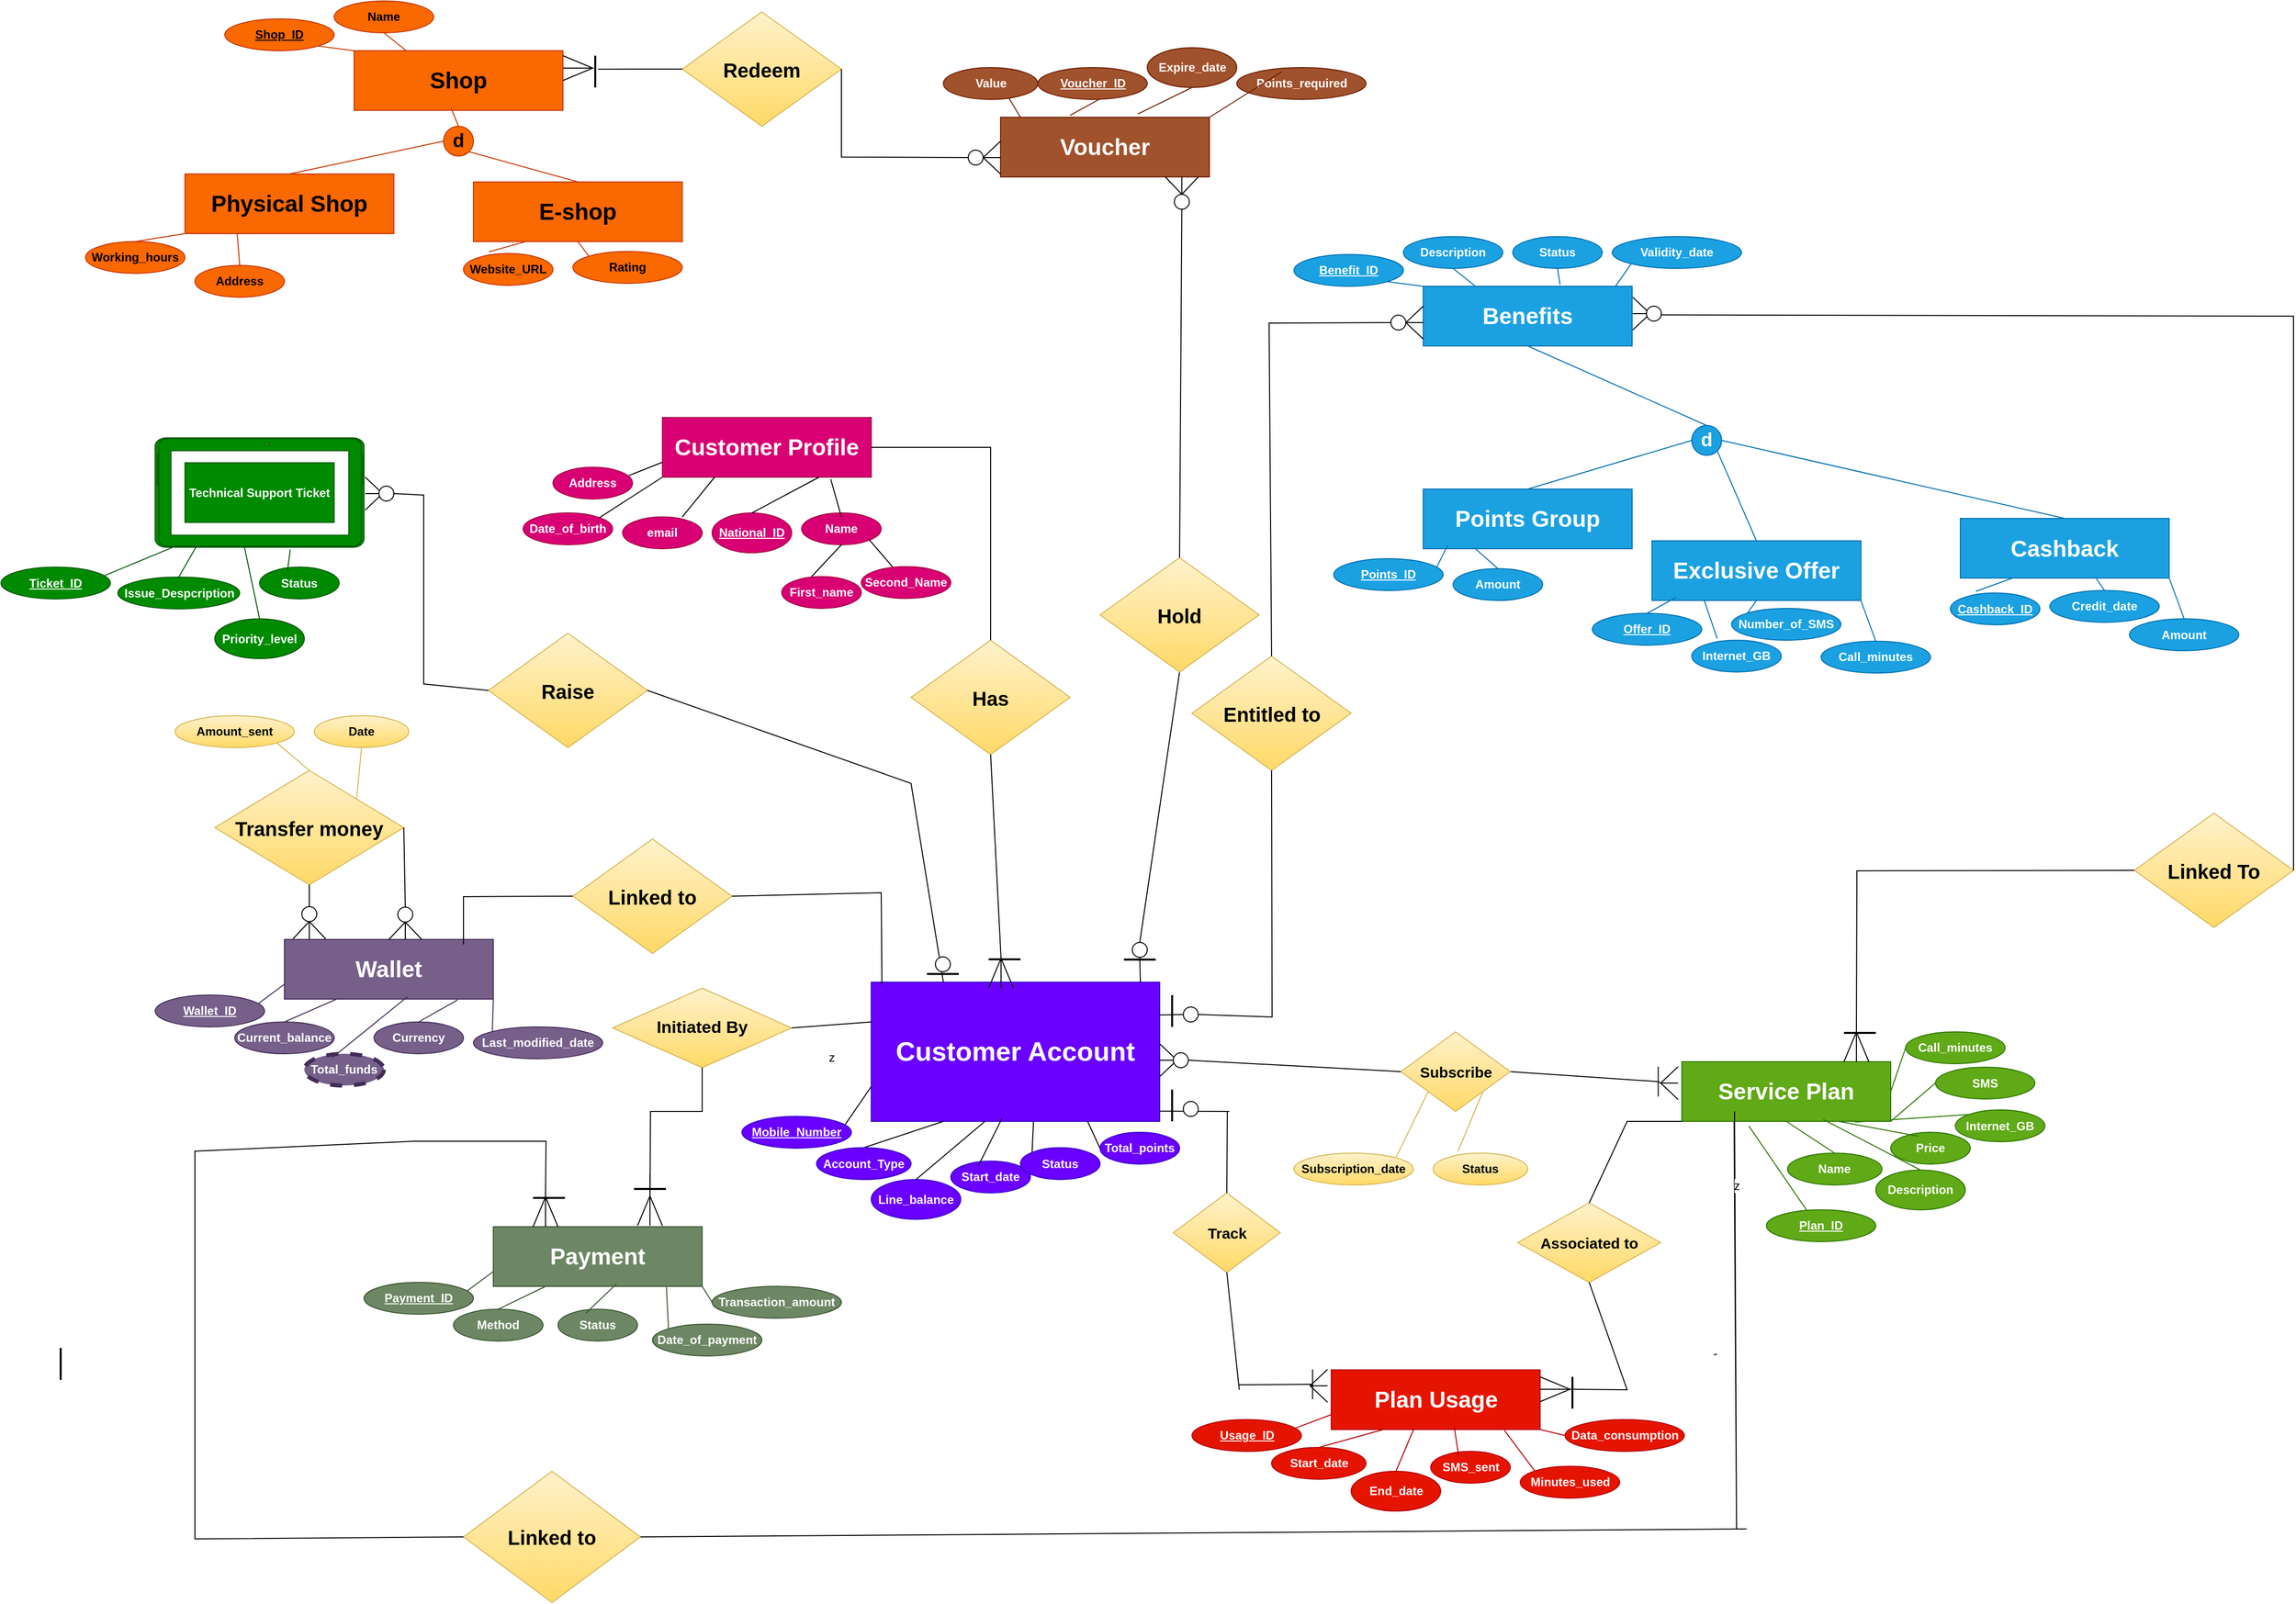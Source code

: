 <mxfile version="24.7.17">
  <diagram name="Page-1" id="uUaACJm3gSjX_VdpfQQA">
    <mxGraphModel dx="4350" dy="3940" grid="1" gridSize="10" guides="1" tooltips="1" connect="1" arrows="1" fold="1" page="1" pageScale="1" pageWidth="850" pageHeight="1100" math="0" shadow="0">
      <root>
        <mxCell id="0" />
        <mxCell id="1" parent="0" />
        <mxCell id="lxwzjU6P134eCqjQLcHW-1" value="Customer Profile" style="rounded=0;whiteSpace=wrap;html=1;fontSize=23;fillColor=#d80073;strokeColor=#A50040;fontColor=#ffffff;fontStyle=1" parent="1" vertex="1">
          <mxGeometry x="600" y="-1298" width="210" height="60" as="geometry" />
        </mxCell>
        <mxCell id="I6-eAjEo8sENSfLh10Aw-3" value="National_ID" style="ellipse;whiteSpace=wrap;html=1;fontStyle=5;fillColor=#d80073;fontColor=#ffffff;strokeColor=#A50040;" parent="1" vertex="1">
          <mxGeometry x="650" y="-1202" width="80" height="40" as="geometry" />
        </mxCell>
        <mxCell id="I6-eAjEo8sENSfLh10Aw-5" value="Name" style="ellipse;whiteSpace=wrap;html=1;fontStyle=1;fillColor=#d80073;fontColor=#ffffff;strokeColor=#A50040;" parent="1" vertex="1">
          <mxGeometry x="740" y="-1202" width="80" height="32" as="geometry" />
        </mxCell>
        <mxCell id="I6-eAjEo8sENSfLh10Aw-8" value="" style="endArrow=none;html=1;rounded=0;entryX=0.25;entryY=1;entryDx=0;entryDy=0;" parent="1" target="lxwzjU6P134eCqjQLcHW-1" edge="1">
          <mxGeometry width="50" height="50" relative="1" as="geometry">
            <mxPoint x="620" y="-1198" as="sourcePoint" />
            <mxPoint x="660" y="-1228" as="targetPoint" />
          </mxGeometry>
        </mxCell>
        <mxCell id="I6-eAjEo8sENSfLh10Aw-13" value="" style="endArrow=none;html=1;rounded=0;exitX=0.94;exitY=0.275;exitDx=0;exitDy=0;exitPerimeter=0;entryX=0;entryY=0.75;entryDx=0;entryDy=0;" parent="1" source="I6-eAjEo8sENSfLh10Aw-24" target="lxwzjU6P134eCqjQLcHW-1" edge="1">
          <mxGeometry width="50" height="50" relative="1" as="geometry">
            <mxPoint x="540" y="-1268" as="sourcePoint" />
            <mxPoint x="590" y="-1318" as="targetPoint" />
          </mxGeometry>
        </mxCell>
        <mxCell id="I6-eAjEo8sENSfLh10Aw-15" value="" style="endArrow=none;html=1;rounded=0;entryX=0.806;entryY=1.033;entryDx=0;entryDy=0;entryPerimeter=0;" parent="1" target="lxwzjU6P134eCqjQLcHW-1" edge="1">
          <mxGeometry width="50" height="50" relative="1" as="geometry">
            <mxPoint x="780" y="-1198" as="sourcePoint" />
            <mxPoint x="815" y="-1248" as="targetPoint" />
          </mxGeometry>
        </mxCell>
        <mxCell id="I6-eAjEo8sENSfLh10Aw-16" value="" style="endArrow=none;html=1;rounded=0;entryX=1;entryY=1;entryDx=0;entryDy=0;" parent="1" source="I6-eAjEo8sENSfLh10Aw-22" target="I6-eAjEo8sENSfLh10Aw-5" edge="1">
          <mxGeometry width="50" height="50" relative="1" as="geometry">
            <mxPoint x="830" y="-1148" as="sourcePoint" />
            <mxPoint x="880" y="-1198" as="targetPoint" />
          </mxGeometry>
        </mxCell>
        <mxCell id="I6-eAjEo8sENSfLh10Aw-18" value="" style="endArrow=none;html=1;rounded=0;entryX=0.5;entryY=1;entryDx=0;entryDy=0;" parent="1" target="I6-eAjEo8sENSfLh10Aw-5" edge="1">
          <mxGeometry width="50" height="50" relative="1" as="geometry">
            <mxPoint x="750" y="-1138" as="sourcePoint" />
            <mxPoint x="780" y="-1158" as="targetPoint" />
          </mxGeometry>
        </mxCell>
        <mxCell id="I6-eAjEo8sENSfLh10Aw-19" value="" style="endArrow=none;html=1;rounded=0;entryX=0.75;entryY=1;entryDx=0;entryDy=0;exitX=0.5;exitY=0;exitDx=0;exitDy=0;" parent="1" source="I6-eAjEo8sENSfLh10Aw-3" target="lxwzjU6P134eCqjQLcHW-1" edge="1">
          <mxGeometry width="50" height="50" relative="1" as="geometry">
            <mxPoint x="610" y="-1168" as="sourcePoint" />
            <mxPoint x="660" y="-1218" as="targetPoint" />
          </mxGeometry>
        </mxCell>
        <mxCell id="I6-eAjEo8sENSfLh10Aw-21" value="First_name" style="ellipse;whiteSpace=wrap;html=1;fontStyle=1;fillColor=#d80073;fontColor=#ffffff;strokeColor=#A50040;" parent="1" vertex="1">
          <mxGeometry x="720" y="-1138" width="80" height="32" as="geometry" />
        </mxCell>
        <mxCell id="I6-eAjEo8sENSfLh10Aw-22" value="Second_Name" style="ellipse;whiteSpace=wrap;html=1;fontStyle=1;fillColor=#d80073;fontColor=#ffffff;strokeColor=#A50040;" parent="1" vertex="1">
          <mxGeometry x="800" y="-1148" width="90" height="32" as="geometry" />
        </mxCell>
        <mxCell id="I6-eAjEo8sENSfLh10Aw-23" value="email" style="ellipse;whiteSpace=wrap;html=1;fontStyle=1;fillColor=#d80073;fontColor=#ffffff;strokeColor=#A50040;" parent="1" vertex="1">
          <mxGeometry x="560" y="-1198" width="80" height="32" as="geometry" />
        </mxCell>
        <mxCell id="I6-eAjEo8sENSfLh10Aw-24" value="Address" style="ellipse;whiteSpace=wrap;html=1;fontStyle=1;fillColor=#d80073;fontColor=#ffffff;strokeColor=#A50040;" parent="1" vertex="1">
          <mxGeometry x="490" y="-1248" width="80" height="32" as="geometry" />
        </mxCell>
        <mxCell id="I6-eAjEo8sENSfLh10Aw-25" value="Date_of_birth" style="ellipse;whiteSpace=wrap;html=1;fontStyle=1;fillColor=#d80073;fontColor=#ffffff;strokeColor=#A50040;" parent="1" vertex="1">
          <mxGeometry x="460" y="-1202" width="90" height="32" as="geometry" />
        </mxCell>
        <mxCell id="I6-eAjEo8sENSfLh10Aw-26" value="" style="endArrow=none;html=1;rounded=0;exitX=0;exitY=0;exitDx=0;exitDy=0;entryX=0.563;entryY=0.98;entryDx=0;entryDy=0;entryPerimeter=0;" parent="1" source="I6-eAjEo8sENSfLh10Aw-43" target="I6-eAjEo8sENSfLh10Aw-28" edge="1">
          <mxGeometry width="50" height="50" relative="1" as="geometry">
            <mxPoint x="1160" y="-610" as="sourcePoint" />
            <mxPoint x="1210" y="-660" as="targetPoint" />
          </mxGeometry>
        </mxCell>
        <mxCell id="I6-eAjEo8sENSfLh10Aw-27" value="" style="endArrow=none;html=1;rounded=0;exitX=1;exitY=0;exitDx=0;exitDy=0;" parent="1" source="I6-eAjEo8sENSfLh10Aw-25" edge="1">
          <mxGeometry width="50" height="50" relative="1" as="geometry">
            <mxPoint x="550" y="-1188" as="sourcePoint" />
            <mxPoint x="600" y="-1238" as="targetPoint" />
          </mxGeometry>
        </mxCell>
        <mxCell id="I6-eAjEo8sENSfLh10Aw-28" value="Customer Account" style="rounded=0;whiteSpace=wrap;html=1;fontSize=27;fillColor=#6a00ff;strokeColor=#3700CC;fontColor=#ffffff;fontStyle=1" parent="1" vertex="1">
          <mxGeometry x="810" y="-730" width="290" height="140" as="geometry" />
        </mxCell>
        <mxCell id="I6-eAjEo8sENSfLh10Aw-29" value="Line_balance" style="ellipse;whiteSpace=wrap;html=1;fontStyle=1;fillColor=#6a00ff;fontColor=#ffffff;strokeColor=#3700CC;" parent="1" vertex="1">
          <mxGeometry x="810" y="-531.5" width="90" height="40" as="geometry" />
        </mxCell>
        <mxCell id="I6-eAjEo8sENSfLh10Aw-30" value="Start_date" style="ellipse;whiteSpace=wrap;html=1;fontStyle=1;fillColor=#6a00ff;fontColor=#ffffff;strokeColor=#3700CC;" parent="1" vertex="1">
          <mxGeometry x="890" y="-550" width="80" height="32" as="geometry" />
        </mxCell>
        <mxCell id="I6-eAjEo8sENSfLh10Aw-31" value="" style="endArrow=none;html=1;rounded=0;entryX=0.25;entryY=1;entryDx=0;entryDy=0;exitX=0.5;exitY=0;exitDx=0;exitDy=0;" parent="1" source="I6-eAjEo8sENSfLh10Aw-39" target="I6-eAjEo8sENSfLh10Aw-28" edge="1">
          <mxGeometry width="50" height="50" relative="1" as="geometry">
            <mxPoint x="910" y="-550" as="sourcePoint" />
            <mxPoint x="950" y="-580" as="targetPoint" />
          </mxGeometry>
        </mxCell>
        <mxCell id="I6-eAjEo8sENSfLh10Aw-32" value="" style="endArrow=none;html=1;rounded=0;exitX=0.94;exitY=0.275;exitDx=0;exitDy=0;exitPerimeter=0;entryX=0;entryY=0.75;entryDx=0;entryDy=0;" parent="1" source="I6-eAjEo8sENSfLh10Aw-40" target="I6-eAjEo8sENSfLh10Aw-28" edge="1">
          <mxGeometry width="50" height="50" relative="1" as="geometry">
            <mxPoint x="830" y="-620" as="sourcePoint" />
            <mxPoint x="880" y="-670" as="targetPoint" />
          </mxGeometry>
        </mxCell>
        <mxCell id="I6-eAjEo8sENSfLh10Aw-33" value="" style="endArrow=none;html=1;rounded=0;entryX=0.453;entryY=0.98;entryDx=0;entryDy=0;entryPerimeter=0;exitX=0.35;exitY=0.125;exitDx=0;exitDy=0;exitPerimeter=0;" parent="1" source="I6-eAjEo8sENSfLh10Aw-30" target="I6-eAjEo8sENSfLh10Aw-28" edge="1">
          <mxGeometry width="50" height="50" relative="1" as="geometry">
            <mxPoint x="1070" y="-550" as="sourcePoint" />
            <mxPoint x="1105" y="-600" as="targetPoint" />
          </mxGeometry>
        </mxCell>
        <mxCell id="I6-eAjEo8sENSfLh10Aw-36" value="" style="endArrow=none;html=1;rounded=0;entryX=0.394;entryY=1;entryDx=0;entryDy=0;exitX=0.5;exitY=0;exitDx=0;exitDy=0;entryPerimeter=0;" parent="1" source="I6-eAjEo8sENSfLh10Aw-29" target="I6-eAjEo8sENSfLh10Aw-28" edge="1">
          <mxGeometry width="50" height="50" relative="1" as="geometry">
            <mxPoint x="900" y="-520" as="sourcePoint" />
            <mxPoint x="950" y="-570" as="targetPoint" />
          </mxGeometry>
        </mxCell>
        <mxCell id="I6-eAjEo8sENSfLh10Aw-39" value="Account_Type" style="ellipse;whiteSpace=wrap;html=1;fontStyle=1;fillColor=#6a00ff;fontColor=#ffffff;strokeColor=#3700CC;" parent="1" vertex="1">
          <mxGeometry x="755" y="-563.5" width="95" height="32" as="geometry" />
        </mxCell>
        <mxCell id="I6-eAjEo8sENSfLh10Aw-40" value="Mobile_Number" style="ellipse;whiteSpace=wrap;html=1;fontStyle=5;fillColor=#6a00ff;fontColor=#ffffff;strokeColor=#3700CC;" parent="1" vertex="1">
          <mxGeometry x="680" y="-595" width="110" height="32" as="geometry" />
        </mxCell>
        <mxCell id="I6-eAjEo8sENSfLh10Aw-43" value="Status" style="ellipse;whiteSpace=wrap;html=1;fontStyle=1;fillColor=#6a00ff;fontColor=#ffffff;strokeColor=#3700CC;" parent="1" vertex="1">
          <mxGeometry x="960" y="-563.5" width="80" height="32" as="geometry" />
        </mxCell>
        <mxCell id="I6-eAjEo8sENSfLh10Aw-45" value="Total_points" style="ellipse;whiteSpace=wrap;html=1;fontStyle=1;fillColor=#6a00ff;fontColor=#ffffff;strokeColor=#3700CC;" parent="1" vertex="1">
          <mxGeometry x="1040" y="-579" width="80" height="32" as="geometry" />
        </mxCell>
        <mxCell id="I6-eAjEo8sENSfLh10Aw-47" value="" style="endArrow=none;html=1;rounded=0;exitX=0.75;exitY=1;exitDx=0;exitDy=0;entryX=0;entryY=0.5;entryDx=0;entryDy=0;" parent="1" source="I6-eAjEo8sENSfLh10Aw-28" target="I6-eAjEo8sENSfLh10Aw-45" edge="1">
          <mxGeometry width="50" height="50" relative="1" as="geometry">
            <mxPoint x="1150" y="-660" as="sourcePoint" />
            <mxPoint x="1200" y="-710" as="targetPoint" />
          </mxGeometry>
        </mxCell>
        <mxCell id="I6-eAjEo8sENSfLh10Aw-64" value="" style="endArrow=none;html=1;rounded=0;exitX=0;exitY=0;exitDx=0;exitDy=0;entryX=0.829;entryY=1.013;entryDx=0;entryDy=0;entryPerimeter=0;fillColor=#60a917;strokeColor=#2D7600;" parent="1" source="I6-eAjEo8sENSfLh10Aw-74" target="I6-eAjEo8sENSfLh10Aw-65" edge="1">
          <mxGeometry width="50" height="50" relative="1" as="geometry">
            <mxPoint x="1895" y="-610" as="sourcePoint" />
            <mxPoint x="1945" y="-660" as="targetPoint" />
          </mxGeometry>
        </mxCell>
        <mxCell id="I6-eAjEo8sENSfLh10Aw-65" value="Service Plan" style="rounded=0;whiteSpace=wrap;html=1;fontSize=23;fillColor=#60a917;strokeColor=#2D7600;fontColor=#ffffff;fontStyle=1" parent="1" vertex="1">
          <mxGeometry x="1625" y="-650" width="210" height="60" as="geometry" />
        </mxCell>
        <mxCell id="I6-eAjEo8sENSfLh10Aw-66" value="Description" style="ellipse;whiteSpace=wrap;html=1;fontStyle=1;fillColor=#60a917;fontColor=#ffffff;strokeColor=#2D7600;" parent="1" vertex="1">
          <mxGeometry x="1820" y="-541" width="90" height="40" as="geometry" />
        </mxCell>
        <mxCell id="I6-eAjEo8sENSfLh10Aw-67" value="Price" style="ellipse;whiteSpace=wrap;html=1;fontStyle=1;fillColor=#60a917;fontColor=#ffffff;strokeColor=#2D7600;" parent="1" vertex="1">
          <mxGeometry x="1835" y="-579" width="80" height="32" as="geometry" />
        </mxCell>
        <mxCell id="I6-eAjEo8sENSfLh10Aw-68" value="" style="endArrow=none;html=1;rounded=0;entryX=0.5;entryY=1;entryDx=0;entryDy=0;exitX=0.5;exitY=0;exitDx=0;exitDy=0;fillColor=#60a917;strokeColor=#2D7600;" parent="1" source="I6-eAjEo8sENSfLh10Aw-72" target="I6-eAjEo8sENSfLh10Aw-65" edge="1">
          <mxGeometry width="50" height="50" relative="1" as="geometry">
            <mxPoint x="1645" y="-550" as="sourcePoint" />
            <mxPoint x="1685" y="-580" as="targetPoint" />
          </mxGeometry>
        </mxCell>
        <mxCell id="I6-eAjEo8sENSfLh10Aw-69" value="" style="endArrow=none;html=1;rounded=0;fillColor=#60a917;strokeColor=#2D7600;exitX=0.392;exitY=0.131;exitDx=0;exitDy=0;exitPerimeter=0;entryX=0.321;entryY=1.078;entryDx=0;entryDy=0;entryPerimeter=0;" parent="1" source="I6-eAjEo8sENSfLh10Aw-73" target="I6-eAjEo8sENSfLh10Aw-65" edge="1">
          <mxGeometry width="50" height="50" relative="1" as="geometry">
            <mxPoint x="1680" y="-510" as="sourcePoint" />
            <mxPoint x="1700" y="-580" as="targetPoint" />
          </mxGeometry>
        </mxCell>
        <mxCell id="I6-eAjEo8sENSfLh10Aw-70" value="" style="endArrow=none;html=1;rounded=0;entryX=0.75;entryY=1;entryDx=0;entryDy=0;exitX=0.35;exitY=0.125;exitDx=0;exitDy=0;exitPerimeter=0;fillColor=#60a917;strokeColor=#2D7600;" parent="1" source="I6-eAjEo8sENSfLh10Aw-67" target="I6-eAjEo8sENSfLh10Aw-65" edge="1">
          <mxGeometry width="50" height="50" relative="1" as="geometry">
            <mxPoint x="1805" y="-550" as="sourcePoint" />
            <mxPoint x="1840" y="-600" as="targetPoint" />
          </mxGeometry>
        </mxCell>
        <mxCell id="I6-eAjEo8sENSfLh10Aw-71" value="" style="endArrow=none;html=1;rounded=0;entryX=0.677;entryY=0.967;entryDx=0;entryDy=0;exitX=0.5;exitY=0;exitDx=0;exitDy=0;entryPerimeter=0;fillColor=#60a917;strokeColor=#2D7600;" parent="1" source="I6-eAjEo8sENSfLh10Aw-66" target="I6-eAjEo8sENSfLh10Aw-65" edge="1">
          <mxGeometry width="50" height="50" relative="1" as="geometry">
            <mxPoint x="1635" y="-520" as="sourcePoint" />
            <mxPoint x="1685" y="-570" as="targetPoint" />
          </mxGeometry>
        </mxCell>
        <mxCell id="I6-eAjEo8sENSfLh10Aw-72" value="Name" style="ellipse;whiteSpace=wrap;html=1;fontStyle=1;fillColor=#60a917;fontColor=#ffffff;strokeColor=#2D7600;" parent="1" vertex="1">
          <mxGeometry x="1731.25" y="-558" width="95" height="32" as="geometry" />
        </mxCell>
        <mxCell id="I6-eAjEo8sENSfLh10Aw-73" value="Plan_ID" style="ellipse;whiteSpace=wrap;html=1;fontStyle=5;fillColor=#60a917;fontColor=#ffffff;strokeColor=#2D7600;" parent="1" vertex="1">
          <mxGeometry x="1710" y="-501" width="110" height="32" as="geometry" />
        </mxCell>
        <mxCell id="I6-eAjEo8sENSfLh10Aw-74" value="Internet_GB" style="ellipse;whiteSpace=wrap;html=1;fontStyle=1;fillColor=#60a917;fontColor=#ffffff;strokeColor=#2D7600;" parent="1" vertex="1">
          <mxGeometry x="1900" y="-601.5" width="90" height="32" as="geometry" />
        </mxCell>
        <mxCell id="I6-eAjEo8sENSfLh10Aw-75" value="SMS" style="ellipse;whiteSpace=wrap;html=1;fontStyle=1;fillColor=#60a917;fontColor=#ffffff;strokeColor=#2D7600;" parent="1" vertex="1">
          <mxGeometry x="1880" y="-644.5" width="100" height="32" as="geometry" />
        </mxCell>
        <mxCell id="I6-eAjEo8sENSfLh10Aw-76" value="" style="endArrow=none;html=1;rounded=0;exitX=1;exitY=1;exitDx=0;exitDy=0;entryX=0;entryY=0.5;entryDx=0;entryDy=0;fillColor=#60a917;strokeColor=#2D7600;" parent="1" source="I6-eAjEo8sENSfLh10Aw-65" target="I6-eAjEo8sENSfLh10Aw-75" edge="1">
          <mxGeometry width="50" height="50" relative="1" as="geometry">
            <mxPoint x="1885" y="-660" as="sourcePoint" />
            <mxPoint x="1935" y="-710" as="targetPoint" />
          </mxGeometry>
        </mxCell>
        <mxCell id="I6-eAjEo8sENSfLh10Aw-77" value="Call_minutes" style="ellipse;whiteSpace=wrap;html=1;fontStyle=1;fillColor=#60a917;fontColor=#ffffff;strokeColor=#2D7600;" parent="1" vertex="1">
          <mxGeometry x="1850" y="-680" width="100" height="32" as="geometry" />
        </mxCell>
        <mxCell id="I6-eAjEo8sENSfLh10Aw-78" value="" style="endArrow=none;html=1;rounded=0;exitX=1;exitY=0.5;exitDx=0;exitDy=0;entryX=0;entryY=0.5;entryDx=0;entryDy=0;fillColor=#60a917;strokeColor=#2D7600;" parent="1" source="I6-eAjEo8sENSfLh10Aw-65" target="I6-eAjEo8sENSfLh10Aw-77" edge="1">
          <mxGeometry width="50" height="50" relative="1" as="geometry">
            <mxPoint x="1845" y="-655" as="sourcePoint" />
            <mxPoint x="1895" y="-705" as="targetPoint" />
          </mxGeometry>
        </mxCell>
        <mxCell id="I6-eAjEo8sENSfLh10Aw-79" value="" style="endArrow=none;html=1;rounded=0;exitX=0;exitY=0;exitDx=0;exitDy=0;entryX=0.829;entryY=1.013;entryDx=0;entryDy=0;entryPerimeter=0;fillColor=#e51400;strokeColor=#B20000;" parent="1" source="I6-eAjEo8sENSfLh10Aw-89" target="I6-eAjEo8sENSfLh10Aw-80" edge="1">
          <mxGeometry width="50" height="50" relative="1" as="geometry">
            <mxPoint x="1542.5" y="-300" as="sourcePoint" />
            <mxPoint x="1592.5" y="-350" as="targetPoint" />
          </mxGeometry>
        </mxCell>
        <mxCell id="I6-eAjEo8sENSfLh10Aw-80" value="Plan Usage" style="rounded=0;whiteSpace=wrap;html=1;fontSize=23;fillColor=#e51400;strokeColor=#B20000;fontColor=#ffffff;fontStyle=1" parent="1" vertex="1">
          <mxGeometry x="1272.5" y="-340" width="210" height="60" as="geometry" />
        </mxCell>
        <mxCell id="I6-eAjEo8sENSfLh10Aw-81" value="End_date" style="ellipse;whiteSpace=wrap;html=1;fontStyle=1;fillColor=#e51400;fontColor=#ffffff;strokeColor=#B20000;" parent="1" vertex="1">
          <mxGeometry x="1292.5" y="-238" width="90" height="40" as="geometry" />
        </mxCell>
        <mxCell id="I6-eAjEo8sENSfLh10Aw-82" value="SMS_sent" style="ellipse;whiteSpace=wrap;html=1;fontStyle=1;fillColor=#e51400;fontColor=#ffffff;strokeColor=#B20000;" parent="1" vertex="1">
          <mxGeometry x="1372.5" y="-258" width="80" height="32" as="geometry" />
        </mxCell>
        <mxCell id="I6-eAjEo8sENSfLh10Aw-83" value="" style="endArrow=none;html=1;rounded=0;entryX=0.25;entryY=1;entryDx=0;entryDy=0;exitX=0.5;exitY=0;exitDx=0;exitDy=0;fillColor=#e51400;strokeColor=#B20000;" parent="1" source="I6-eAjEo8sENSfLh10Aw-87" target="I6-eAjEo8sENSfLh10Aw-80" edge="1">
          <mxGeometry width="50" height="50" relative="1" as="geometry">
            <mxPoint x="1292.5" y="-240" as="sourcePoint" />
            <mxPoint x="1332.5" y="-270" as="targetPoint" />
          </mxGeometry>
        </mxCell>
        <mxCell id="I6-eAjEo8sENSfLh10Aw-84" value="" style="endArrow=none;html=1;rounded=0;exitX=0.94;exitY=0.275;exitDx=0;exitDy=0;exitPerimeter=0;entryX=0;entryY=0.75;entryDx=0;entryDy=0;fillColor=#e51400;strokeColor=#B20000;" parent="1" source="I6-eAjEo8sENSfLh10Aw-88" target="I6-eAjEo8sENSfLh10Aw-80" edge="1">
          <mxGeometry width="50" height="50" relative="1" as="geometry">
            <mxPoint x="1212.5" y="-310" as="sourcePoint" />
            <mxPoint x="1262.5" y="-360" as="targetPoint" />
          </mxGeometry>
        </mxCell>
        <mxCell id="I6-eAjEo8sENSfLh10Aw-85" value="" style="endArrow=none;html=1;rounded=0;entryX=0.589;entryY=0.96;entryDx=0;entryDy=0;entryPerimeter=0;exitX=0.35;exitY=0.125;exitDx=0;exitDy=0;exitPerimeter=0;fillColor=#e51400;strokeColor=#B20000;" parent="1" source="I6-eAjEo8sENSfLh10Aw-82" target="I6-eAjEo8sENSfLh10Aw-80" edge="1">
          <mxGeometry width="50" height="50" relative="1" as="geometry">
            <mxPoint x="1452.5" y="-240" as="sourcePoint" />
            <mxPoint x="1487.5" y="-290" as="targetPoint" />
          </mxGeometry>
        </mxCell>
        <mxCell id="I6-eAjEo8sENSfLh10Aw-86" value="" style="endArrow=none;html=1;rounded=0;entryX=0.394;entryY=1;entryDx=0;entryDy=0;exitX=0.5;exitY=0;exitDx=0;exitDy=0;entryPerimeter=0;fillColor=#e51400;strokeColor=#B20000;" parent="1" source="I6-eAjEo8sENSfLh10Aw-81" target="I6-eAjEo8sENSfLh10Aw-80" edge="1">
          <mxGeometry width="50" height="50" relative="1" as="geometry">
            <mxPoint x="1282.5" y="-210" as="sourcePoint" />
            <mxPoint x="1332.5" y="-260" as="targetPoint" />
          </mxGeometry>
        </mxCell>
        <mxCell id="I6-eAjEo8sENSfLh10Aw-87" value="Start_date" style="ellipse;whiteSpace=wrap;html=1;fontStyle=1;fillColor=#e51400;fontColor=#ffffff;strokeColor=#B20000;" parent="1" vertex="1">
          <mxGeometry x="1212.5" y="-262" width="95" height="32" as="geometry" />
        </mxCell>
        <mxCell id="I6-eAjEo8sENSfLh10Aw-88" value="Usage_ID" style="ellipse;whiteSpace=wrap;html=1;fontStyle=5;fillColor=#e51400;fontColor=#ffffff;strokeColor=#B20000;" parent="1" vertex="1">
          <mxGeometry x="1132.5" y="-290" width="110" height="32" as="geometry" />
        </mxCell>
        <mxCell id="I6-eAjEo8sENSfLh10Aw-89" value="Minutes_used" style="ellipse;whiteSpace=wrap;html=1;fontStyle=1;fillColor=#e51400;fontColor=#ffffff;strokeColor=#B20000;" parent="1" vertex="1">
          <mxGeometry x="1462.5" y="-243" width="100" height="32" as="geometry" />
        </mxCell>
        <mxCell id="I6-eAjEo8sENSfLh10Aw-90" value="Data_consumption" style="ellipse;whiteSpace=wrap;html=1;fontStyle=1;fillColor=#e51400;fontColor=#ffffff;strokeColor=#B20000;" parent="1" vertex="1">
          <mxGeometry x="1507.5" y="-290" width="120" height="32" as="geometry" />
        </mxCell>
        <mxCell id="I6-eAjEo8sENSfLh10Aw-91" value="" style="endArrow=none;html=1;rounded=0;exitX=1;exitY=1;exitDx=0;exitDy=0;entryX=0;entryY=0.5;entryDx=0;entryDy=0;fillColor=#e51400;strokeColor=#B20000;" parent="1" source="I6-eAjEo8sENSfLh10Aw-80" target="I6-eAjEo8sENSfLh10Aw-90" edge="1">
          <mxGeometry width="50" height="50" relative="1" as="geometry">
            <mxPoint x="1532.5" y="-350" as="sourcePoint" />
            <mxPoint x="1492.5" y="-264.0" as="targetPoint" />
          </mxGeometry>
        </mxCell>
        <mxCell id="I6-eAjEo8sENSfLh10Aw-94" value="" style="endArrow=none;html=1;rounded=0;exitX=0;exitY=0;exitDx=0;exitDy=0;entryX=0.829;entryY=1.013;entryDx=0;entryDy=0;entryPerimeter=0;fillColor=#6d8764;strokeColor=#3A5431;" parent="1" source="I6-eAjEo8sENSfLh10Aw-104" target="I6-eAjEo8sENSfLh10Aw-95" edge="1">
          <mxGeometry width="50" height="50" relative="1" as="geometry">
            <mxPoint x="700" y="-444" as="sourcePoint" />
            <mxPoint x="750" y="-494" as="targetPoint" />
          </mxGeometry>
        </mxCell>
        <mxCell id="I6-eAjEo8sENSfLh10Aw-95" value="Payment" style="rounded=0;whiteSpace=wrap;html=1;fontSize=23;fillColor=#6d8764;strokeColor=#3A5431;fontColor=#ffffff;fontStyle=1" parent="1" vertex="1">
          <mxGeometry x="430" y="-484" width="210" height="60" as="geometry" />
        </mxCell>
        <mxCell id="I6-eAjEo8sENSfLh10Aw-97" value="Status" style="ellipse;whiteSpace=wrap;html=1;fontStyle=1;fillColor=#6d8764;strokeColor=#3A5431;fontColor=#ffffff;" parent="1" vertex="1">
          <mxGeometry x="495" y="-401" width="80" height="32" as="geometry" />
        </mxCell>
        <mxCell id="I6-eAjEo8sENSfLh10Aw-98" value="" style="endArrow=none;html=1;rounded=0;entryX=0.25;entryY=1;entryDx=0;entryDy=0;exitX=0.5;exitY=0;exitDx=0;exitDy=0;fillColor=#6d8764;strokeColor=#3A5431;" parent="1" source="I6-eAjEo8sENSfLh10Aw-102" target="I6-eAjEo8sENSfLh10Aw-95" edge="1">
          <mxGeometry width="50" height="50" relative="1" as="geometry">
            <mxPoint x="450" y="-384" as="sourcePoint" />
            <mxPoint x="490" y="-414" as="targetPoint" />
          </mxGeometry>
        </mxCell>
        <mxCell id="I6-eAjEo8sENSfLh10Aw-99" value="" style="endArrow=none;html=1;rounded=0;exitX=0.94;exitY=0.275;exitDx=0;exitDy=0;exitPerimeter=0;entryX=0;entryY=0.75;entryDx=0;entryDy=0;fillColor=#6d8764;strokeColor=#3A5431;" parent="1" source="I6-eAjEo8sENSfLh10Aw-103" target="I6-eAjEo8sENSfLh10Aw-95" edge="1">
          <mxGeometry width="50" height="50" relative="1" as="geometry">
            <mxPoint x="370" y="-454" as="sourcePoint" />
            <mxPoint x="420" y="-504" as="targetPoint" />
          </mxGeometry>
        </mxCell>
        <mxCell id="I6-eAjEo8sENSfLh10Aw-100" value="" style="endArrow=none;html=1;rounded=0;entryX=0.589;entryY=0.96;entryDx=0;entryDy=0;entryPerimeter=0;exitX=0.35;exitY=0.125;exitDx=0;exitDy=0;exitPerimeter=0;fillColor=#6d8764;strokeColor=#3A5431;" parent="1" source="I6-eAjEo8sENSfLh10Aw-97" target="I6-eAjEo8sENSfLh10Aw-95" edge="1">
          <mxGeometry width="50" height="50" relative="1" as="geometry">
            <mxPoint x="610" y="-384" as="sourcePoint" />
            <mxPoint x="645" y="-434" as="targetPoint" />
          </mxGeometry>
        </mxCell>
        <mxCell id="I6-eAjEo8sENSfLh10Aw-102" value="Method" style="ellipse;whiteSpace=wrap;html=1;fontStyle=1;fillColor=#6d8764;strokeColor=#3A5431;fontColor=#ffffff;" parent="1" vertex="1">
          <mxGeometry x="390" y="-401" width="90" height="32" as="geometry" />
        </mxCell>
        <mxCell id="I6-eAjEo8sENSfLh10Aw-103" value="Payment_ID" style="ellipse;whiteSpace=wrap;html=1;fontStyle=5;fillColor=#6d8764;strokeColor=#3A5431;fontColor=#ffffff;" parent="1" vertex="1">
          <mxGeometry x="300" y="-428" width="110" height="32" as="geometry" />
        </mxCell>
        <mxCell id="I6-eAjEo8sENSfLh10Aw-104" value="Date_of_payment" style="ellipse;whiteSpace=wrap;html=1;fontStyle=1;fillColor=#6d8764;strokeColor=#3A5431;fontColor=#ffffff;" parent="1" vertex="1">
          <mxGeometry x="590" y="-386" width="110" height="32" as="geometry" />
        </mxCell>
        <mxCell id="I6-eAjEo8sENSfLh10Aw-105" value="Transaction_amount" style="ellipse;whiteSpace=wrap;html=1;fontStyle=1;fillColor=#6d8764;strokeColor=#3A5431;fontColor=#ffffff;" parent="1" vertex="1">
          <mxGeometry x="650" y="-424" width="130" height="32" as="geometry" />
        </mxCell>
        <mxCell id="I6-eAjEo8sENSfLh10Aw-106" value="" style="endArrow=none;html=1;rounded=0;exitX=1;exitY=1;exitDx=0;exitDy=0;entryX=0;entryY=0.5;entryDx=0;entryDy=0;fillColor=#6d8764;strokeColor=#3A5431;" parent="1" source="I6-eAjEo8sENSfLh10Aw-95" target="I6-eAjEo8sENSfLh10Aw-105" edge="1">
          <mxGeometry width="50" height="50" relative="1" as="geometry">
            <mxPoint x="690" y="-494" as="sourcePoint" />
            <mxPoint x="740" y="-544" as="targetPoint" />
          </mxGeometry>
        </mxCell>
        <mxCell id="I6-eAjEo8sENSfLh10Aw-107" value="" style="endArrow=none;html=1;rounded=0;exitX=0.5;exitY=0;exitDx=0;exitDy=0;entryX=0.829;entryY=1.013;entryDx=0;entryDy=0;entryPerimeter=0;fillColor=#76608a;strokeColor=#432D57;" parent="1" source="I6-eAjEo8sENSfLh10Aw-115" target="I6-eAjEo8sENSfLh10Aw-108" edge="1">
          <mxGeometry width="50" height="50" relative="1" as="geometry">
            <mxPoint x="490" y="-733" as="sourcePoint" />
            <mxPoint x="540" y="-783" as="targetPoint" />
          </mxGeometry>
        </mxCell>
        <mxCell id="I6-eAjEo8sENSfLh10Aw-108" value="Wallet" style="rounded=0;whiteSpace=wrap;html=1;fontSize=23;fillColor=#76608a;strokeColor=#432D57;fontColor=#ffffff;fontStyle=1" parent="1" vertex="1">
          <mxGeometry x="220" y="-773" width="210" height="60" as="geometry" />
        </mxCell>
        <mxCell id="I6-eAjEo8sENSfLh10Aw-109" value="Total_funds" style="ellipse;whiteSpace=wrap;html=1;fontStyle=1;fillColor=#76608a;strokeColor=#432D57;fontColor=#ffffff;shadow=0;dashed=1;strokeWidth=4;" parent="1" vertex="1">
          <mxGeometry x="240" y="-658" width="80" height="32" as="geometry" />
        </mxCell>
        <mxCell id="I6-eAjEo8sENSfLh10Aw-110" value="" style="endArrow=none;html=1;rounded=0;entryX=0.25;entryY=1;entryDx=0;entryDy=0;exitX=0.5;exitY=0;exitDx=0;exitDy=0;fillColor=#76608a;strokeColor=#432D57;" parent="1" source="I6-eAjEo8sENSfLh10Aw-113" target="I6-eAjEo8sENSfLh10Aw-108" edge="1">
          <mxGeometry width="50" height="50" relative="1" as="geometry">
            <mxPoint x="240" y="-673" as="sourcePoint" />
            <mxPoint x="280" y="-703" as="targetPoint" />
          </mxGeometry>
        </mxCell>
        <mxCell id="I6-eAjEo8sENSfLh10Aw-111" value="" style="endArrow=none;html=1;rounded=0;exitX=0.94;exitY=0.275;exitDx=0;exitDy=0;exitPerimeter=0;entryX=0;entryY=0.75;entryDx=0;entryDy=0;fillColor=#76608a;strokeColor=#432D57;" parent="1" source="I6-eAjEo8sENSfLh10Aw-114" target="I6-eAjEo8sENSfLh10Aw-108" edge="1">
          <mxGeometry width="50" height="50" relative="1" as="geometry">
            <mxPoint x="160" y="-743" as="sourcePoint" />
            <mxPoint x="210" y="-793" as="targetPoint" />
          </mxGeometry>
        </mxCell>
        <mxCell id="I6-eAjEo8sENSfLh10Aw-112" value="" style="endArrow=none;html=1;rounded=0;entryX=0.589;entryY=0.96;entryDx=0;entryDy=0;entryPerimeter=0;exitX=0.35;exitY=0.125;exitDx=0;exitDy=0;exitPerimeter=0;fillColor=#76608a;strokeColor=#432D57;" parent="1" source="I6-eAjEo8sENSfLh10Aw-109" target="I6-eAjEo8sENSfLh10Aw-108" edge="1">
          <mxGeometry width="50" height="50" relative="1" as="geometry">
            <mxPoint x="400" y="-673" as="sourcePoint" />
            <mxPoint x="435" y="-723" as="targetPoint" />
          </mxGeometry>
        </mxCell>
        <mxCell id="I6-eAjEo8sENSfLh10Aw-113" value="Current_balance" style="ellipse;whiteSpace=wrap;html=1;fontStyle=1;fillColor=#76608a;strokeColor=#432D57;fontColor=#ffffff;" parent="1" vertex="1">
          <mxGeometry x="170" y="-690" width="100" height="32" as="geometry" />
        </mxCell>
        <mxCell id="I6-eAjEo8sENSfLh10Aw-114" value="Wallet_ID" style="ellipse;whiteSpace=wrap;html=1;fontStyle=5;fillColor=#76608a;strokeColor=#432D57;fontColor=#ffffff;" parent="1" vertex="1">
          <mxGeometry x="90" y="-717" width="110" height="32" as="geometry" />
        </mxCell>
        <mxCell id="I6-eAjEo8sENSfLh10Aw-115" value="Currency" style="ellipse;whiteSpace=wrap;html=1;fontStyle=1;fillColor=#76608a;strokeColor=#432D57;fontColor=#ffffff;" parent="1" vertex="1">
          <mxGeometry x="310" y="-690" width="90" height="32" as="geometry" />
        </mxCell>
        <mxCell id="I6-eAjEo8sENSfLh10Aw-116" value="Last_modified_date" style="ellipse;whiteSpace=wrap;html=1;fontStyle=1;fillColor=#76608a;strokeColor=#432D57;fontColor=#ffffff;" parent="1" vertex="1">
          <mxGeometry x="410" y="-685" width="130" height="32" as="geometry" />
        </mxCell>
        <mxCell id="I6-eAjEo8sENSfLh10Aw-117" value="" style="endArrow=none;html=1;rounded=0;exitX=1;exitY=1;exitDx=0;exitDy=0;entryX=0;entryY=0;entryDx=0;entryDy=0;fillColor=#76608a;strokeColor=#432D57;" parent="1" source="I6-eAjEo8sENSfLh10Aw-108" target="I6-eAjEo8sENSfLh10Aw-116" edge="1">
          <mxGeometry width="50" height="50" relative="1" as="geometry">
            <mxPoint x="480" y="-783" as="sourcePoint" />
            <mxPoint x="530" y="-833" as="targetPoint" />
          </mxGeometry>
        </mxCell>
        <mxCell id="I6-eAjEo8sENSfLh10Aw-131" style="edgeStyle=orthogonalEdgeStyle;rounded=0;orthogonalLoop=1;jettySize=auto;html=1;exitX=0.25;exitY=1;exitDx=0;exitDy=0;fillColor=#1ba1e2;strokeColor=#006EAF;" parent="1" source="I6-eAjEo8sENSfLh10Aw-120" edge="1">
          <mxGeometry relative="1" as="geometry">
            <mxPoint x="1418" y="-1370" as="targetPoint" />
          </mxGeometry>
        </mxCell>
        <mxCell id="I6-eAjEo8sENSfLh10Aw-120" value="Benefits" style="rounded=0;whiteSpace=wrap;html=1;fontSize=23;fillColor=#1ba1e2;strokeColor=#006EAF;fontColor=#ffffff;fontStyle=1" parent="1" vertex="1">
          <mxGeometry x="1365" y="-1430" width="210" height="60" as="geometry" />
        </mxCell>
        <mxCell id="I6-eAjEo8sENSfLh10Aw-125" value="Description" style="ellipse;whiteSpace=wrap;html=1;fontStyle=1;fillColor=#1ba1e2;strokeColor=#006EAF;fontColor=#ffffff;" parent="1" vertex="1">
          <mxGeometry x="1345" y="-1480" width="100" height="32" as="geometry" />
        </mxCell>
        <mxCell id="I6-eAjEo8sENSfLh10Aw-126" value="Benefit_ID" style="ellipse;whiteSpace=wrap;html=1;fontStyle=5;fillColor=#1ba1e2;strokeColor=#006EAF;fontColor=#ffffff;" parent="1" vertex="1">
          <mxGeometry x="1235" y="-1462" width="110" height="32" as="geometry" />
        </mxCell>
        <mxCell id="I6-eAjEo8sENSfLh10Aw-127" value="Status" style="ellipse;whiteSpace=wrap;html=1;fontStyle=1;fillColor=#1ba1e2;strokeColor=#006EAF;fontColor=#ffffff;" parent="1" vertex="1">
          <mxGeometry x="1455" y="-1480" width="90" height="32" as="geometry" />
        </mxCell>
        <mxCell id="I6-eAjEo8sENSfLh10Aw-128" value="Validity_date" style="ellipse;whiteSpace=wrap;html=1;fontStyle=1;fillColor=#1ba1e2;strokeColor=#006EAF;fontColor=#ffffff;" parent="1" vertex="1">
          <mxGeometry x="1555" y="-1480" width="130" height="32" as="geometry" />
        </mxCell>
        <mxCell id="I6-eAjEo8sENSfLh10Aw-132" value="" style="endArrow=none;html=1;rounded=0;entryX=1;entryY=1;entryDx=0;entryDy=0;exitX=0;exitY=0;exitDx=0;exitDy=0;fillColor=#1ba1e2;strokeColor=#006EAF;" parent="1" source="I6-eAjEo8sENSfLh10Aw-120" target="I6-eAjEo8sENSfLh10Aw-126" edge="1">
          <mxGeometry width="50" height="50" relative="1" as="geometry">
            <mxPoint x="1445" y="-1230" as="sourcePoint" />
            <mxPoint x="1495" y="-1280" as="targetPoint" />
          </mxGeometry>
        </mxCell>
        <mxCell id="I6-eAjEo8sENSfLh10Aw-133" value="" style="endArrow=none;html=1;rounded=0;exitX=0.25;exitY=0;exitDx=0;exitDy=0;entryX=0.5;entryY=1;entryDx=0;entryDy=0;fillColor=#1ba1e2;strokeColor=#006EAF;" parent="1" source="I6-eAjEo8sENSfLh10Aw-120" target="I6-eAjEo8sENSfLh10Aw-125" edge="1">
          <mxGeometry width="50" height="50" relative="1" as="geometry">
            <mxPoint x="1395" y="-1400" as="sourcePoint" />
            <mxPoint x="1445" y="-1450" as="targetPoint" />
          </mxGeometry>
        </mxCell>
        <mxCell id="I6-eAjEo8sENSfLh10Aw-134" value="" style="endArrow=none;html=1;rounded=0;exitX=0.655;exitY=-0.027;exitDx=0;exitDy=0;exitPerimeter=0;entryX=0.5;entryY=1;entryDx=0;entryDy=0;fillColor=#1ba1e2;strokeColor=#006EAF;" parent="1" source="I6-eAjEo8sENSfLh10Aw-120" target="I6-eAjEo8sENSfLh10Aw-127" edge="1">
          <mxGeometry width="50" height="50" relative="1" as="geometry">
            <mxPoint x="1505" y="-1420" as="sourcePoint" />
            <mxPoint x="1555" y="-1470" as="targetPoint" />
          </mxGeometry>
        </mxCell>
        <mxCell id="I6-eAjEo8sENSfLh10Aw-135" value="" style="endArrow=none;html=1;rounded=0;entryX=0;entryY=1;entryDx=0;entryDy=0;exitX=0.918;exitY=0.013;exitDx=0;exitDy=0;exitPerimeter=0;fillColor=#1ba1e2;strokeColor=#006EAF;" parent="1" source="I6-eAjEo8sENSfLh10Aw-120" target="I6-eAjEo8sENSfLh10Aw-128" edge="1">
          <mxGeometry width="50" height="50" relative="1" as="geometry">
            <mxPoint x="1445" y="-1230" as="sourcePoint" />
            <mxPoint x="1495" y="-1280" as="targetPoint" />
          </mxGeometry>
        </mxCell>
        <mxCell id="I6-eAjEo8sENSfLh10Aw-136" value="" style="endArrow=none;html=1;rounded=0;entryX=0.5;entryY=1;entryDx=0;entryDy=0;exitX=0.5;exitY=0;exitDx=0;exitDy=0;fillColor=#1ba1e2;strokeColor=#006EAF;" parent="1" source="I6-eAjEo8sENSfLh10Aw-137" target="I6-eAjEo8sENSfLh10Aw-120" edge="1">
          <mxGeometry width="50" height="50" relative="1" as="geometry">
            <mxPoint x="1470" y="-1350" as="sourcePoint" />
            <mxPoint x="1515" y="-1350" as="targetPoint" />
          </mxGeometry>
        </mxCell>
        <mxCell id="I6-eAjEo8sENSfLh10Aw-137" value="d" style="ellipse;whiteSpace=wrap;html=1;aspect=fixed;fontSize=19;fontStyle=1;fillColor=#1ba1e2;fontColor=#ffffff;strokeColor=#006EAF;" parent="1" vertex="1">
          <mxGeometry x="1635" y="-1290" width="30" height="30" as="geometry" />
        </mxCell>
        <mxCell id="I6-eAjEo8sENSfLh10Aw-141" value="" style="endArrow=none;html=1;rounded=0;entryX=0;entryY=0.5;entryDx=0;entryDy=0;exitX=0.5;exitY=0;exitDx=0;exitDy=0;fillColor=#1ba1e2;strokeColor=#006EAF;" parent="1" source="I6-eAjEo8sENSfLh10Aw-143" target="I6-eAjEo8sENSfLh10Aw-137" edge="1">
          <mxGeometry width="50" height="50" relative="1" as="geometry">
            <mxPoint x="1555" y="-1200" as="sourcePoint" />
            <mxPoint x="1675" y="-1220" as="targetPoint" />
          </mxGeometry>
        </mxCell>
        <mxCell id="I6-eAjEo8sENSfLh10Aw-143" value="Points Group" style="rounded=0;whiteSpace=wrap;html=1;fontSize=23;fillColor=#1ba1e2;strokeColor=#006EAF;fontColor=#ffffff;fontStyle=1" parent="1" vertex="1">
          <mxGeometry x="1365" y="-1226" width="210" height="60" as="geometry" />
        </mxCell>
        <mxCell id="I6-eAjEo8sENSfLh10Aw-145" value="" style="endArrow=none;html=1;rounded=0;entryX=0.25;entryY=1;entryDx=0;entryDy=0;exitX=0.5;exitY=0;exitDx=0;exitDy=0;fillColor=#1ba1e2;strokeColor=#006EAF;" parent="1" source="I6-eAjEo8sENSfLh10Aw-148" target="I6-eAjEo8sENSfLh10Aw-143" edge="1">
          <mxGeometry width="50" height="50" relative="1" as="geometry">
            <mxPoint x="1385" y="-1126" as="sourcePoint" />
            <mxPoint x="1425" y="-1156" as="targetPoint" />
          </mxGeometry>
        </mxCell>
        <mxCell id="I6-eAjEo8sENSfLh10Aw-146" value="" style="endArrow=none;html=1;rounded=0;exitX=0.94;exitY=0.275;exitDx=0;exitDy=0;exitPerimeter=0;entryX=0.116;entryY=0.947;entryDx=0;entryDy=0;fillColor=#1ba1e2;strokeColor=#006EAF;entryPerimeter=0;" parent="1" source="I6-eAjEo8sENSfLh10Aw-149" target="I6-eAjEo8sENSfLh10Aw-143" edge="1">
          <mxGeometry width="50" height="50" relative="1" as="geometry">
            <mxPoint x="1305" y="-1196" as="sourcePoint" />
            <mxPoint x="1355" y="-1246" as="targetPoint" />
          </mxGeometry>
        </mxCell>
        <mxCell id="I6-eAjEo8sENSfLh10Aw-148" value="Amount" style="ellipse;whiteSpace=wrap;html=1;fontStyle=1;fillColor=#1ba1e2;strokeColor=#006EAF;fontColor=#ffffff;" parent="1" vertex="1">
          <mxGeometry x="1395" y="-1146" width="90" height="32" as="geometry" />
        </mxCell>
        <mxCell id="I6-eAjEo8sENSfLh10Aw-149" value="Points_ID" style="ellipse;whiteSpace=wrap;html=1;fontStyle=5;fillColor=#1ba1e2;strokeColor=#006EAF;fontColor=#ffffff;" parent="1" vertex="1">
          <mxGeometry x="1275" y="-1156" width="110" height="32" as="geometry" />
        </mxCell>
        <mxCell id="I6-eAjEo8sENSfLh10Aw-154" value="Exclusive Offer" style="rounded=0;whiteSpace=wrap;html=1;fontSize=23;fillColor=#1ba1e2;strokeColor=#006EAF;fontColor=#ffffff;fontStyle=1" parent="1" vertex="1">
          <mxGeometry x="1595" y="-1174" width="210" height="60" as="geometry" />
        </mxCell>
        <mxCell id="I6-eAjEo8sENSfLh10Aw-155" value="" style="endArrow=none;html=1;rounded=0;entryX=0.25;entryY=1;entryDx=0;entryDy=0;exitX=0.284;exitY=-0.05;exitDx=0;exitDy=0;fillColor=#1ba1e2;strokeColor=#006EAF;exitPerimeter=0;" parent="1" source="I6-eAjEo8sENSfLh10Aw-157" target="I6-eAjEo8sENSfLh10Aw-154" edge="1">
          <mxGeometry width="50" height="50" relative="1" as="geometry">
            <mxPoint x="1655" y="-1068" as="sourcePoint" />
            <mxPoint x="1695" y="-1098" as="targetPoint" />
          </mxGeometry>
        </mxCell>
        <mxCell id="I6-eAjEo8sENSfLh10Aw-156" value="" style="endArrow=none;html=1;rounded=0;exitX=0.5;exitY=0;exitDx=0;exitDy=0;entryX=0.116;entryY=0.947;entryDx=0;entryDy=0;fillColor=#1ba1e2;strokeColor=#006EAF;entryPerimeter=0;" parent="1" source="I6-eAjEo8sENSfLh10Aw-158" target="I6-eAjEo8sENSfLh10Aw-154" edge="1">
          <mxGeometry width="50" height="50" relative="1" as="geometry">
            <mxPoint x="1575" y="-1138" as="sourcePoint" />
            <mxPoint x="1625" y="-1188" as="targetPoint" />
          </mxGeometry>
        </mxCell>
        <mxCell id="I6-eAjEo8sENSfLh10Aw-157" value="Internet_GB" style="ellipse;whiteSpace=wrap;html=1;fontStyle=1;fillColor=#1ba1e2;strokeColor=#006EAF;fontColor=#ffffff;" parent="1" vertex="1">
          <mxGeometry x="1635" y="-1074" width="90" height="32" as="geometry" />
        </mxCell>
        <mxCell id="I6-eAjEo8sENSfLh10Aw-158" value="Offer_ID" style="ellipse;whiteSpace=wrap;html=1;fontStyle=5;fillColor=#1ba1e2;strokeColor=#006EAF;fontColor=#ffffff;" parent="1" vertex="1">
          <mxGeometry x="1535" y="-1101" width="110" height="32" as="geometry" />
        </mxCell>
        <mxCell id="I6-eAjEo8sENSfLh10Aw-159" value="" style="endArrow=none;html=1;rounded=0;entryX=0.5;entryY=0;entryDx=0;entryDy=0;exitX=1;exitY=1;exitDx=0;exitDy=0;fillColor=#1ba1e2;strokeColor=#006EAF;" parent="1" source="I6-eAjEo8sENSfLh10Aw-137" target="I6-eAjEo8sENSfLh10Aw-154" edge="1">
          <mxGeometry width="50" height="50" relative="1" as="geometry">
            <mxPoint x="1480" y="-1216" as="sourcePoint" />
            <mxPoint x="1645" y="-1265" as="targetPoint" />
          </mxGeometry>
        </mxCell>
        <mxCell id="I6-eAjEo8sENSfLh10Aw-160" value="Number_of_SMS" style="ellipse;whiteSpace=wrap;html=1;fontStyle=1;fillColor=#1ba1e2;strokeColor=#006EAF;fontColor=#ffffff;" parent="1" vertex="1">
          <mxGeometry x="1675" y="-1106" width="110" height="32" as="geometry" />
        </mxCell>
        <mxCell id="I6-eAjEo8sENSfLh10Aw-162" value="" style="endArrow=none;html=1;rounded=0;entryX=0.5;entryY=1;entryDx=0;entryDy=0;exitX=0;exitY=0;exitDx=0;exitDy=0;fillColor=#1ba1e2;strokeColor=#006EAF;" parent="1" source="I6-eAjEo8sENSfLh10Aw-160" target="I6-eAjEo8sENSfLh10Aw-154" edge="1">
          <mxGeometry width="50" height="50" relative="1" as="geometry">
            <mxPoint x="1671" y="-1066" as="sourcePoint" />
            <mxPoint x="1658" y="-1104" as="targetPoint" />
          </mxGeometry>
        </mxCell>
        <mxCell id="I6-eAjEo8sENSfLh10Aw-163" value="Call_minutes" style="ellipse;whiteSpace=wrap;html=1;fontStyle=1;fillColor=#1ba1e2;strokeColor=#006EAF;fontColor=#ffffff;" parent="1" vertex="1">
          <mxGeometry x="1765" y="-1073" width="110" height="32" as="geometry" />
        </mxCell>
        <mxCell id="I6-eAjEo8sENSfLh10Aw-164" value="" style="endArrow=none;html=1;rounded=0;entryX=1;entryY=1;entryDx=0;entryDy=0;exitX=0.5;exitY=0;exitDx=0;exitDy=0;fillColor=#1ba1e2;strokeColor=#006EAF;" parent="1" source="I6-eAjEo8sENSfLh10Aw-163" target="I6-eAjEo8sENSfLh10Aw-154" edge="1">
          <mxGeometry width="50" height="50" relative="1" as="geometry">
            <mxPoint x="1721" y="-1087" as="sourcePoint" />
            <mxPoint x="1710" y="-1104" as="targetPoint" />
          </mxGeometry>
        </mxCell>
        <mxCell id="I6-eAjEo8sENSfLh10Aw-167" value="" style="endArrow=none;html=1;rounded=0;entryX=1;entryY=0.5;entryDx=0;entryDy=0;exitX=0.5;exitY=0;exitDx=0;exitDy=0;fillColor=#1ba1e2;strokeColor=#006EAF;" parent="1" source="I6-eAjEo8sENSfLh10Aw-168" target="I6-eAjEo8sENSfLh10Aw-137" edge="1">
          <mxGeometry width="50" height="50" relative="1" as="geometry">
            <mxPoint x="1965" y="-1196" as="sourcePoint" />
            <mxPoint x="1615" y="-1216" as="targetPoint" />
          </mxGeometry>
        </mxCell>
        <mxCell id="I6-eAjEo8sENSfLh10Aw-168" value="Cashback" style="rounded=0;whiteSpace=wrap;html=1;fontSize=23;fillColor=#1ba1e2;strokeColor=#006EAF;fontColor=#ffffff;fontStyle=1" parent="1" vertex="1">
          <mxGeometry x="1905" y="-1196.5" width="210" height="60" as="geometry" />
        </mxCell>
        <mxCell id="I6-eAjEo8sENSfLh10Aw-169" value="" style="endArrow=none;html=1;rounded=0;entryX=0.25;entryY=1;entryDx=0;entryDy=0;exitX=0.284;exitY=-0.05;exitDx=0;exitDy=0;fillColor=#1ba1e2;strokeColor=#006EAF;exitPerimeter=0;" parent="1" source="I6-eAjEo8sENSfLh10Aw-171" target="I6-eAjEo8sENSfLh10Aw-168" edge="1">
          <mxGeometry width="50" height="50" relative="1" as="geometry">
            <mxPoint x="1965" y="-1090.5" as="sourcePoint" />
            <mxPoint x="2005" y="-1120.5" as="targetPoint" />
          </mxGeometry>
        </mxCell>
        <mxCell id="I6-eAjEo8sENSfLh10Aw-171" value="Cashback_ID" style="ellipse;whiteSpace=wrap;html=1;fontStyle=5;fillColor=#1ba1e2;strokeColor=#006EAF;fontColor=#ffffff;" parent="1" vertex="1">
          <mxGeometry x="1895" y="-1121.5" width="90" height="32" as="geometry" />
        </mxCell>
        <mxCell id="I6-eAjEo8sENSfLh10Aw-172" value="Credit_date" style="ellipse;whiteSpace=wrap;html=1;fontStyle=1;fillColor=#1ba1e2;strokeColor=#006EAF;fontColor=#ffffff;" parent="1" vertex="1">
          <mxGeometry x="1995" y="-1124" width="110" height="32" as="geometry" />
        </mxCell>
        <mxCell id="I6-eAjEo8sENSfLh10Aw-173" value="" style="endArrow=none;html=1;rounded=0;entryX=0.65;entryY=1.002;entryDx=0;entryDy=0;exitX=0.5;exitY=0;exitDx=0;exitDy=0;fillColor=#1ba1e2;strokeColor=#006EAF;entryPerimeter=0;" parent="1" source="I6-eAjEo8sENSfLh10Aw-172" target="I6-eAjEo8sENSfLh10Aw-168" edge="1">
          <mxGeometry width="50" height="50" relative="1" as="geometry">
            <mxPoint x="1981" y="-1088.5" as="sourcePoint" />
            <mxPoint x="1968" y="-1126.5" as="targetPoint" />
          </mxGeometry>
        </mxCell>
        <mxCell id="I6-eAjEo8sENSfLh10Aw-174" value="Amount" style="ellipse;whiteSpace=wrap;html=1;fontStyle=1;fillColor=#1ba1e2;strokeColor=#006EAF;fontColor=#ffffff;" parent="1" vertex="1">
          <mxGeometry x="2075" y="-1095.5" width="110" height="32" as="geometry" />
        </mxCell>
        <mxCell id="I6-eAjEo8sENSfLh10Aw-175" value="" style="endArrow=none;html=1;rounded=0;entryX=1;entryY=1;entryDx=0;entryDy=0;exitX=0.5;exitY=0;exitDx=0;exitDy=0;fillColor=#1ba1e2;strokeColor=#006EAF;" parent="1" source="I6-eAjEo8sENSfLh10Aw-174" target="I6-eAjEo8sENSfLh10Aw-168" edge="1">
          <mxGeometry width="50" height="50" relative="1" as="geometry">
            <mxPoint x="2031" y="-1109.5" as="sourcePoint" />
            <mxPoint x="2020" y="-1126.5" as="targetPoint" />
          </mxGeometry>
        </mxCell>
        <mxCell id="I6-eAjEo8sENSfLh10Aw-177" value="Voucher" style="rounded=0;whiteSpace=wrap;html=1;fontSize=23;fillColor=#a0522d;strokeColor=#6D1F00;fontColor=#ffffff;fontStyle=1" parent="1" vertex="1">
          <mxGeometry x="940" y="-1600" width="210" height="60" as="geometry" />
        </mxCell>
        <mxCell id="I6-eAjEo8sENSfLh10Aw-178" value="Expire_date" style="ellipse;whiteSpace=wrap;html=1;fontStyle=1;fillColor=#a0522d;fontColor=#ffffff;strokeColor=#6D1F00;" parent="1" vertex="1">
          <mxGeometry x="1087.5" y="-1670" width="90" height="40" as="geometry" />
        </mxCell>
        <mxCell id="I6-eAjEo8sENSfLh10Aw-179" value="Points_required" style="ellipse;whiteSpace=wrap;html=1;fontStyle=1;fillColor=#a0522d;fontColor=#ffffff;strokeColor=#6D1F00;" parent="1" vertex="1">
          <mxGeometry x="1177.5" y="-1650" width="130" height="32" as="geometry" />
        </mxCell>
        <mxCell id="I6-eAjEo8sENSfLh10Aw-180" value="" style="endArrow=none;html=1;rounded=0;exitX=0.5;exitY=0;exitDx=0;exitDy=0;fillColor=#a0522d;strokeColor=#6D1F00;" parent="1" source="I6-eAjEo8sENSfLh10Aw-184" edge="1">
          <mxGeometry width="50" height="50" relative="1" as="geometry">
            <mxPoint x="960" y="-1500" as="sourcePoint" />
            <mxPoint x="960" y="-1600" as="targetPoint" />
          </mxGeometry>
        </mxCell>
        <mxCell id="I6-eAjEo8sENSfLh10Aw-181" value="" style="endArrow=none;html=1;rounded=0;exitX=0.94;exitY=0.275;exitDx=0;exitDy=0;exitPerimeter=0;entryX=0.333;entryY=-0.033;entryDx=0;entryDy=0;fillColor=#a0522d;strokeColor=#6D1F00;entryPerimeter=0;" parent="1" source="I6-eAjEo8sENSfLh10Aw-185" target="I6-eAjEo8sENSfLh10Aw-177" edge="1">
          <mxGeometry width="50" height="50" relative="1" as="geometry">
            <mxPoint x="880" y="-1570" as="sourcePoint" />
            <mxPoint x="930" y="-1620" as="targetPoint" />
          </mxGeometry>
        </mxCell>
        <mxCell id="I6-eAjEo8sENSfLh10Aw-182" value="" style="endArrow=none;html=1;rounded=0;entryX=1;entryY=0;entryDx=0;entryDy=0;exitX=0.35;exitY=0.125;exitDx=0;exitDy=0;exitPerimeter=0;fillColor=#a0522d;strokeColor=#6D1F00;" parent="1" source="I6-eAjEo8sENSfLh10Aw-179" target="I6-eAjEo8sENSfLh10Aw-177" edge="1">
          <mxGeometry width="50" height="50" relative="1" as="geometry">
            <mxPoint x="1120" y="-1500" as="sourcePoint" />
            <mxPoint x="1155" y="-1550" as="targetPoint" />
          </mxGeometry>
        </mxCell>
        <mxCell id="I6-eAjEo8sENSfLh10Aw-183" value="" style="endArrow=none;html=1;rounded=0;entryX=0.657;entryY=-0.056;entryDx=0;entryDy=0;exitX=0.5;exitY=1;exitDx=0;exitDy=0;entryPerimeter=0;fillColor=#a0522d;strokeColor=#6D1F00;" parent="1" source="I6-eAjEo8sENSfLh10Aw-178" target="I6-eAjEo8sENSfLh10Aw-177" edge="1">
          <mxGeometry width="50" height="50" relative="1" as="geometry">
            <mxPoint x="950" y="-1470" as="sourcePoint" />
            <mxPoint x="1000" y="-1520" as="targetPoint" />
          </mxGeometry>
        </mxCell>
        <mxCell id="I6-eAjEo8sENSfLh10Aw-184" value="Value" style="ellipse;whiteSpace=wrap;html=1;fontStyle=1;fillColor=#a0522d;fontColor=#ffffff;strokeColor=#6D1F00;" parent="1" vertex="1">
          <mxGeometry x="882.5" y="-1650" width="95" height="32" as="geometry" />
        </mxCell>
        <mxCell id="I6-eAjEo8sENSfLh10Aw-185" value="Voucher_ID" style="ellipse;whiteSpace=wrap;html=1;fontStyle=5;fillColor=#a0522d;fontColor=#ffffff;strokeColor=#6D1F00;" parent="1" vertex="1">
          <mxGeometry x="977.5" y="-1650" width="110" height="32" as="geometry" />
        </mxCell>
        <mxCell id="I6-eAjEo8sENSfLh10Aw-188" style="edgeStyle=orthogonalEdgeStyle;rounded=0;orthogonalLoop=1;jettySize=auto;html=1;exitX=0.25;exitY=1;exitDx=0;exitDy=0;fillColor=#fa6800;strokeColor=#C73500;" parent="1" source="I6-eAjEo8sENSfLh10Aw-189" edge="1">
          <mxGeometry relative="1" as="geometry">
            <mxPoint x="343" y="-1607" as="targetPoint" />
          </mxGeometry>
        </mxCell>
        <mxCell id="I6-eAjEo8sENSfLh10Aw-189" value="Shop" style="rounded=0;whiteSpace=wrap;html=1;fontSize=23;fillColor=#fa6800;strokeColor=#C73500;fontColor=#000000;fontStyle=1" parent="1" vertex="1">
          <mxGeometry x="290" y="-1667" width="210" height="60" as="geometry" />
        </mxCell>
        <mxCell id="I6-eAjEo8sENSfLh10Aw-190" value="Name" style="ellipse;whiteSpace=wrap;html=1;fontStyle=1;fillColor=#fa6800;strokeColor=#C73500;fontColor=#000000;" parent="1" vertex="1">
          <mxGeometry x="270" y="-1717" width="100" height="32" as="geometry" />
        </mxCell>
        <mxCell id="I6-eAjEo8sENSfLh10Aw-191" value="Shop_ID" style="ellipse;whiteSpace=wrap;html=1;fontStyle=5;fillColor=#fa6800;strokeColor=#C73500;fontColor=#000000;" parent="1" vertex="1">
          <mxGeometry x="160" y="-1699" width="110" height="32" as="geometry" />
        </mxCell>
        <mxCell id="I6-eAjEo8sENSfLh10Aw-194" value="" style="endArrow=none;html=1;rounded=0;entryX=1;entryY=1;entryDx=0;entryDy=0;exitX=0;exitY=0;exitDx=0;exitDy=0;fillColor=#fa6800;strokeColor=#C73500;" parent="1" source="I6-eAjEo8sENSfLh10Aw-189" target="I6-eAjEo8sENSfLh10Aw-191" edge="1">
          <mxGeometry width="50" height="50" relative="1" as="geometry">
            <mxPoint x="370" y="-1467" as="sourcePoint" />
            <mxPoint x="420" y="-1517" as="targetPoint" />
          </mxGeometry>
        </mxCell>
        <mxCell id="I6-eAjEo8sENSfLh10Aw-195" value="" style="endArrow=none;html=1;rounded=0;exitX=0.25;exitY=0;exitDx=0;exitDy=0;entryX=0.5;entryY=1;entryDx=0;entryDy=0;fillColor=#fa6800;strokeColor=#C73500;" parent="1" source="I6-eAjEo8sENSfLh10Aw-189" target="I6-eAjEo8sENSfLh10Aw-190" edge="1">
          <mxGeometry width="50" height="50" relative="1" as="geometry">
            <mxPoint x="320" y="-1637" as="sourcePoint" />
            <mxPoint x="370" y="-1687" as="targetPoint" />
          </mxGeometry>
        </mxCell>
        <mxCell id="I6-eAjEo8sENSfLh10Aw-198" style="edgeStyle=orthogonalEdgeStyle;rounded=0;orthogonalLoop=1;jettySize=auto;html=1;exitX=0.25;exitY=1;exitDx=0;exitDy=0;fillColor=#fa6800;strokeColor=#C73500;" parent="1" edge="1">
          <mxGeometry relative="1" as="geometry">
            <mxPoint x="323" y="-1566" as="targetPoint" />
            <mxPoint x="323" y="-1566" as="sourcePoint" />
          </mxGeometry>
        </mxCell>
        <mxCell id="I6-eAjEo8sENSfLh10Aw-199" value="" style="endArrow=none;html=1;rounded=0;entryX=0.465;entryY=0.967;entryDx=0;entryDy=0;exitX=0.5;exitY=0;exitDx=0;exitDy=0;fillColor=#fa6800;strokeColor=#C73500;entryPerimeter=0;" parent="1" source="I6-eAjEo8sENSfLh10Aw-200" target="I6-eAjEo8sENSfLh10Aw-189" edge="1">
          <mxGeometry width="50" height="50" relative="1" as="geometry">
            <mxPoint x="370" y="-1536" as="sourcePoint" />
            <mxPoint x="375" y="-1566" as="targetPoint" />
          </mxGeometry>
        </mxCell>
        <mxCell id="I6-eAjEo8sENSfLh10Aw-200" value="d" style="ellipse;whiteSpace=wrap;html=1;aspect=fixed;fontSize=19;fontStyle=1;fillColor=#fa6800;fontColor=#000000;strokeColor=#C73500;" parent="1" vertex="1">
          <mxGeometry x="380" y="-1591" width="30" height="30" as="geometry" />
        </mxCell>
        <mxCell id="I6-eAjEo8sENSfLh10Aw-201" value="" style="endArrow=none;html=1;rounded=0;entryX=0;entryY=0.5;entryDx=0;entryDy=0;exitX=0.5;exitY=0;exitDx=0;exitDy=0;fillColor=#fa6800;strokeColor=#C73500;" parent="1" source="I6-eAjEo8sENSfLh10Aw-202" target="I6-eAjEo8sENSfLh10Aw-200" edge="1">
          <mxGeometry width="50" height="50" relative="1" as="geometry">
            <mxPoint x="280" y="-1456" as="sourcePoint" />
            <mxPoint x="400" y="-1476" as="targetPoint" />
          </mxGeometry>
        </mxCell>
        <mxCell id="I6-eAjEo8sENSfLh10Aw-202" value="Physical Shop" style="rounded=0;whiteSpace=wrap;html=1;fontSize=23;fillColor=#fa6800;strokeColor=#C73500;fontColor=#000000;fontStyle=1" parent="1" vertex="1">
          <mxGeometry x="120" y="-1543" width="210" height="60" as="geometry" />
        </mxCell>
        <mxCell id="I6-eAjEo8sENSfLh10Aw-203" value="" style="endArrow=none;html=1;rounded=0;entryX=0.25;entryY=1;entryDx=0;entryDy=0;exitX=0.5;exitY=0;exitDx=0;exitDy=0;fillColor=#fa6800;strokeColor=#C73500;" parent="1" source="I6-eAjEo8sENSfLh10Aw-205" target="I6-eAjEo8sENSfLh10Aw-202" edge="1">
          <mxGeometry width="50" height="50" relative="1" as="geometry">
            <mxPoint x="110" y="-1382" as="sourcePoint" />
            <mxPoint x="150" y="-1412" as="targetPoint" />
          </mxGeometry>
        </mxCell>
        <mxCell id="I6-eAjEo8sENSfLh10Aw-204" value="" style="endArrow=none;html=1;rounded=0;fillColor=#fa6800;strokeColor=#C73500;exitX=0.5;exitY=0;exitDx=0;exitDy=0;entryX=0;entryY=1;entryDx=0;entryDy=0;" parent="1" source="I6-eAjEo8sENSfLh10Aw-220" target="I6-eAjEo8sENSfLh10Aw-202" edge="1">
          <mxGeometry width="50" height="50" relative="1" as="geometry">
            <mxPoint x="90" y="-1457" as="sourcePoint" />
            <mxPoint x="120" y="-1477" as="targetPoint" />
          </mxGeometry>
        </mxCell>
        <mxCell id="I6-eAjEo8sENSfLh10Aw-205" value="Address" style="ellipse;whiteSpace=wrap;html=1;fontStyle=1;fillColor=#fa6800;strokeColor=#C73500;fontColor=#000000;" parent="1" vertex="1">
          <mxGeometry x="130" y="-1451" width="90" height="32" as="geometry" />
        </mxCell>
        <mxCell id="I6-eAjEo8sENSfLh10Aw-206" value="E-shop" style="rounded=0;whiteSpace=wrap;html=1;fontSize=23;fillColor=#fa6800;strokeColor=#C73500;fontColor=#000000;fontStyle=1" parent="1" vertex="1">
          <mxGeometry x="410" y="-1535" width="210" height="60" as="geometry" />
        </mxCell>
        <mxCell id="I6-eAjEo8sENSfLh10Aw-207" value="" style="endArrow=none;html=1;rounded=0;entryX=0.25;entryY=1;entryDx=0;entryDy=0;exitX=0.284;exitY=-0.05;exitDx=0;exitDy=0;fillColor=#fa6800;strokeColor=#C73500;exitPerimeter=0;" parent="1" source="I6-eAjEo8sENSfLh10Aw-209" target="I6-eAjEo8sENSfLh10Aw-206" edge="1">
          <mxGeometry width="50" height="50" relative="1" as="geometry">
            <mxPoint x="380" y="-1324" as="sourcePoint" />
            <mxPoint x="420" y="-1354" as="targetPoint" />
          </mxGeometry>
        </mxCell>
        <mxCell id="I6-eAjEo8sENSfLh10Aw-209" value="Website_URL" style="ellipse;whiteSpace=wrap;html=1;fontStyle=1;fillColor=#fa6800;strokeColor=#C73500;fontColor=#000000;" parent="1" vertex="1">
          <mxGeometry x="400" y="-1463" width="90" height="32" as="geometry" />
        </mxCell>
        <mxCell id="I6-eAjEo8sENSfLh10Aw-211" value="" style="endArrow=none;html=1;rounded=0;entryX=0.5;entryY=0;entryDx=0;entryDy=0;exitX=1;exitY=1;exitDx=0;exitDy=0;fillColor=#fa6800;strokeColor=#C73500;" parent="1" source="I6-eAjEo8sENSfLh10Aw-200" target="I6-eAjEo8sENSfLh10Aw-206" edge="1">
          <mxGeometry width="50" height="50" relative="1" as="geometry">
            <mxPoint x="205" y="-1472" as="sourcePoint" />
            <mxPoint x="370" y="-1521" as="targetPoint" />
          </mxGeometry>
        </mxCell>
        <mxCell id="I6-eAjEo8sENSfLh10Aw-212" value="Rating" style="ellipse;whiteSpace=wrap;html=1;fontStyle=1;fillColor=#fa6800;strokeColor=#C73500;fontColor=#000000;" parent="1" vertex="1">
          <mxGeometry x="510" y="-1465" width="110" height="32" as="geometry" />
        </mxCell>
        <mxCell id="I6-eAjEo8sENSfLh10Aw-213" value="" style="endArrow=none;html=1;rounded=0;entryX=0.5;entryY=1;entryDx=0;entryDy=0;exitX=0;exitY=0;exitDx=0;exitDy=0;fillColor=#fa6800;strokeColor=#C73500;" parent="1" source="I6-eAjEo8sENSfLh10Aw-212" target="I6-eAjEo8sENSfLh10Aw-206" edge="1">
          <mxGeometry width="50" height="50" relative="1" as="geometry">
            <mxPoint x="396" y="-1322" as="sourcePoint" />
            <mxPoint x="383" y="-1360" as="targetPoint" />
          </mxGeometry>
        </mxCell>
        <mxCell id="I6-eAjEo8sENSfLh10Aw-220" value="Working_hours" style="ellipse;whiteSpace=wrap;html=1;fontStyle=1;fillColor=#fa6800;strokeColor=#C73500;fontColor=#000000;" parent="1" vertex="1">
          <mxGeometry x="20" y="-1475" width="100" height="32" as="geometry" />
        </mxCell>
        <mxCell id="I6-eAjEo8sENSfLh10Aw-223" value="Priority_level" style="ellipse;whiteSpace=wrap;html=1;fontStyle=1;fillColor=#008a00;strokeColor=#005700;fontColor=#ffffff;" parent="1" vertex="1">
          <mxGeometry x="150" y="-1095.5" width="90" height="40" as="geometry" />
        </mxCell>
        <mxCell id="I6-eAjEo8sENSfLh10Aw-224" value="Status" style="ellipse;whiteSpace=wrap;html=1;fontStyle=1;fillColor=#008a00;strokeColor=#005700;fontColor=#ffffff;" parent="1" vertex="1">
          <mxGeometry x="195" y="-1147.5" width="80" height="32" as="geometry" />
        </mxCell>
        <mxCell id="I6-eAjEo8sENSfLh10Aw-225" value="" style="endArrow=none;html=1;rounded=0;entryX=0.003;entryY=0.196;entryDx=0;entryDy=0;exitX=0.5;exitY=0;exitDx=0;exitDy=0;fillColor=#008a00;strokeColor=#005700;entryPerimeter=0;" parent="1" source="I6-eAjEo8sENSfLh10Aw-229" target="I6-eAjEo8sENSfLh10Aw-235" edge="1">
          <mxGeometry width="50" height="50" relative="1" as="geometry">
            <mxPoint x="95" y="-1097.5" as="sourcePoint" />
            <mxPoint x="151.25" y="-1157.5" as="targetPoint" />
          </mxGeometry>
        </mxCell>
        <mxCell id="I6-eAjEo8sENSfLh10Aw-226" value="" style="endArrow=none;html=1;rounded=0;exitX=0.94;exitY=0.275;exitDx=0;exitDy=0;exitPerimeter=0;entryX=0.003;entryY=0.088;entryDx=0;entryDy=0;fillColor=#008a00;strokeColor=#005700;entryPerimeter=0;" parent="1" source="I6-eAjEo8sENSfLh10Aw-230" target="I6-eAjEo8sENSfLh10Aw-235" edge="1">
          <mxGeometry width="50" height="50" relative="1" as="geometry">
            <mxPoint x="15" y="-1167.5" as="sourcePoint" />
            <mxPoint x="110.0" y="-1157.5" as="targetPoint" />
          </mxGeometry>
        </mxCell>
        <mxCell id="I6-eAjEo8sENSfLh10Aw-227" value="" style="endArrow=none;html=1;rounded=0;entryX=-0.021;entryY=0.647;entryDx=0;entryDy=0;exitX=0.35;exitY=0.125;exitDx=0;exitDy=0;exitPerimeter=0;fillColor=#008a00;strokeColor=#005700;entryPerimeter=0;" parent="1" source="I6-eAjEo8sENSfLh10Aw-224" target="I6-eAjEo8sENSfLh10Aw-235" edge="1">
          <mxGeometry width="50" height="50" relative="1" as="geometry">
            <mxPoint x="255" y="-1097.5" as="sourcePoint" />
            <mxPoint x="233.75" y="-1157.5" as="targetPoint" />
          </mxGeometry>
        </mxCell>
        <mxCell id="I6-eAjEo8sENSfLh10Aw-228" value="" style="endArrow=none;html=1;rounded=0;entryX=-0.003;entryY=0.428;entryDx=0;entryDy=0;exitX=0.5;exitY=0;exitDx=0;exitDy=0;entryPerimeter=0;fillColor=#008a00;strokeColor=#005700;" parent="1" source="I6-eAjEo8sENSfLh10Aw-223" target="I6-eAjEo8sENSfLh10Aw-235" edge="1">
          <mxGeometry width="50" height="50" relative="1" as="geometry">
            <mxPoint x="85" y="-1067.5" as="sourcePoint" />
            <mxPoint x="204.215" y="-1155.18" as="targetPoint" />
          </mxGeometry>
        </mxCell>
        <mxCell id="I6-eAjEo8sENSfLh10Aw-229" value="Issue_Despcription" style="ellipse;whiteSpace=wrap;html=1;fontStyle=1;fillColor=#008a00;strokeColor=#005700;fontColor=#ffffff;" parent="1" vertex="1">
          <mxGeometry x="52.5" y="-1137.5" width="122.5" height="32" as="geometry" />
        </mxCell>
        <mxCell id="I6-eAjEo8sENSfLh10Aw-230" value="Ticket_ID" style="ellipse;whiteSpace=wrap;html=1;fontStyle=5;fillColor=#008a00;strokeColor=#005700;fontColor=#ffffff;" parent="1" vertex="1">
          <mxGeometry x="-65" y="-1147.5" width="110" height="32" as="geometry" />
        </mxCell>
        <mxCell id="I6-eAjEo8sENSfLh10Aw-235" value="t" style="verticalLabelPosition=bottom;verticalAlign=top;html=1;shadow=0;dashed=0;strokeWidth=1;shape=mxgraph.android.tab2;strokeColor=#005700;direction=north;fillColor=#008a00;fontColor=#ffffff;" parent="1" vertex="1">
          <mxGeometry x="90" y="-1277.5" width="210" height="110" as="geometry" />
        </mxCell>
        <mxCell id="I6-eAjEo8sENSfLh10Aw-236" value="Technical Support Ticket" style="text;strokeColor=#005700;align=center;fillColor=#008a00;html=1;verticalAlign=middle;whiteSpace=wrap;rounded=0;fontStyle=1;fontColor=#ffffff;" parent="1" vertex="1">
          <mxGeometry x="120" y="-1252.5" width="150" height="60" as="geometry" />
        </mxCell>
        <mxCell id="I6-eAjEo8sENSfLh10Aw-237" value="" style="shape=mxgraph.pid.feeders.spray_nozzle;html=1;pointerEvents=1;align=center;verticalLabelPosition=bottom;verticalAlign=top;dashed=0;direction=north;" parent="1" vertex="1">
          <mxGeometry x="1603.75" y="-645" width="17.5" height="33" as="geometry" />
        </mxCell>
        <mxCell id="I6-eAjEo8sENSfLh10Aw-238" value="" style="shape=mxgraph.pid.feeders.spray_nozzle;html=1;pointerEvents=1;align=center;verticalLabelPosition=bottom;verticalAlign=top;dashed=0;direction=south;" parent="1" vertex="1">
          <mxGeometry x="1482.5" y="-333" width="30" height="25" as="geometry" />
        </mxCell>
        <mxCell id="I6-eAjEo8sENSfLh10Aw-239" value="" style="endArrow=none;html=1;rounded=0;exitX=1;exitY=0.5;exitDx=0;exitDy=0;entryX=0.5;entryY=0.5;entryDx=0;entryDy=0;entryPerimeter=0;" parent="1" source="I6-eAjEo8sENSfLh10Aw-240" target="I6-eAjEo8sENSfLh10Aw-257" edge="1">
          <mxGeometry width="50" height="50" relative="1" as="geometry">
            <mxPoint x="1440" y="-630" as="sourcePoint" />
            <mxPoint x="1540" y="-710" as="targetPoint" />
          </mxGeometry>
        </mxCell>
        <mxCell id="I6-eAjEo8sENSfLh10Aw-240" value="Subscribe" style="rhombus;whiteSpace=wrap;html=1;fontStyle=1;fontSize=15;fillColor=#fff2cc;strokeColor=#d6b656;gradientColor=#ffd966;" parent="1" vertex="1">
          <mxGeometry x="1342.5" y="-680" width="110" height="80" as="geometry" />
        </mxCell>
        <mxCell id="I6-eAjEo8sENSfLh10Aw-246" value="" style="endArrow=none;html=1;rounded=0;entryX=0;entryY=0.5;entryDx=0;entryDy=0;exitX=1;exitY=0.5;exitDx=0;exitDy=0;" parent="1" source="I6-eAjEo8sENSfLh10Aw-250" target="I6-eAjEo8sENSfLh10Aw-240" edge="1">
          <mxGeometry width="50" height="50" relative="1" as="geometry">
            <mxPoint x="1160" y="-627" as="sourcePoint" />
            <mxPoint x="1350" y="-580" as="targetPoint" />
          </mxGeometry>
        </mxCell>
        <mxCell id="I6-eAjEo8sENSfLh10Aw-247" value="" style="shape=mxgraph.pid.feeders.spray_nozzle;html=1;pointerEvents=1;align=center;verticalLabelPosition=bottom;verticalAlign=top;dashed=0;direction=south;" parent="1" vertex="1">
          <mxGeometry x="1100" y="-668" width="17.5" height="33" as="geometry" />
        </mxCell>
        <mxCell id="I6-eAjEo8sENSfLh10Aw-251" value="" style="endArrow=none;html=1;rounded=0;entryX=0;entryY=0.5;entryDx=0;entryDy=0;exitX=0.5;exitY=0;exitDx=0;exitDy=0;exitPerimeter=0;" parent="1" source="I6-eAjEo8sENSfLh10Aw-247" target="I6-eAjEo8sENSfLh10Aw-250" edge="1">
          <mxGeometry width="50" height="50" relative="1" as="geometry">
            <mxPoint x="1118" y="-620" as="sourcePoint" />
            <mxPoint x="1300" y="-620" as="targetPoint" />
          </mxGeometry>
        </mxCell>
        <mxCell id="I6-eAjEo8sENSfLh10Aw-250" value="" style="ellipse;whiteSpace=wrap;html=1;aspect=fixed;" parent="1" vertex="1">
          <mxGeometry x="1113.75" y="-659" width="15" height="15" as="geometry" />
        </mxCell>
        <mxCell id="I6-eAjEo8sENSfLh10Aw-253" value="" style="endArrow=none;html=1;rounded=0;exitX=1;exitY=0;exitDx=0;exitDy=0;fillColor=#fff2cc;gradientColor=#ffd966;strokeColor=#d6b656;entryX=0;entryY=1;entryDx=0;entryDy=0;" parent="1" source="I6-eAjEo8sENSfLh10Aw-273" target="I6-eAjEo8sENSfLh10Aw-240" edge="1">
          <mxGeometry width="50" height="50" relative="1" as="geometry">
            <mxPoint x="1300" y="-530" as="sourcePoint" />
            <mxPoint x="1350" y="-580" as="targetPoint" />
          </mxGeometry>
        </mxCell>
        <mxCell id="I6-eAjEo8sENSfLh10Aw-257" value="" style="verticalLabelPosition=bottom;align=center;dashed=0;html=1;verticalAlign=top;shape=mxgraph.pid.fittings.single_flange;" parent="1" vertex="1">
          <mxGeometry x="1598.75" y="-645" width="5" height="30" as="geometry" />
        </mxCell>
        <mxCell id="I6-eAjEo8sENSfLh10Aw-267" value="" style="endArrow=none;html=1;rounded=0;exitX=0.5;exitY=0.5;exitDx=0;exitDy=0;exitPerimeter=0;entryX=0.5;entryY=0;entryDx=0;entryDy=0;entryPerimeter=0;" parent="1" source="I6-eAjEo8sENSfLh10Aw-257" target="I6-eAjEo8sENSfLh10Aw-237" edge="1">
          <mxGeometry width="50" height="50" relative="1" as="geometry">
            <mxPoint x="1580" y="-670" as="sourcePoint" />
            <mxPoint x="1630" y="-720" as="targetPoint" />
          </mxGeometry>
        </mxCell>
        <mxCell id="I6-eAjEo8sENSfLh10Aw-272" value="Status" style="ellipse;whiteSpace=wrap;html=1;fontStyle=1;fillColor=#fff2cc;strokeColor=#d6b656;gradientColor=#ffd966;" parent="1" vertex="1">
          <mxGeometry x="1375" y="-558" width="95" height="32" as="geometry" />
        </mxCell>
        <mxCell id="I6-eAjEo8sENSfLh10Aw-273" value="Subscription_date" style="ellipse;whiteSpace=wrap;html=1;fontStyle=1;fillColor=#fff2cc;strokeColor=#d6b656;gradientColor=#ffd966;" parent="1" vertex="1">
          <mxGeometry x="1235" y="-558" width="120" height="32" as="geometry" />
        </mxCell>
        <mxCell id="I6-eAjEo8sENSfLh10Aw-274" value="" style="endArrow=none;html=1;rounded=0;entryX=1;entryY=1;entryDx=0;entryDy=0;fillColor=#fff2cc;gradientColor=#ffd966;strokeColor=#d6b656;" parent="1" target="I6-eAjEo8sENSfLh10Aw-240" edge="1">
          <mxGeometry width="50" height="50" relative="1" as="geometry">
            <mxPoint x="1400" y="-560" as="sourcePoint" />
            <mxPoint x="1360" y="-450" as="targetPoint" />
          </mxGeometry>
        </mxCell>
        <mxCell id="I6-eAjEo8sENSfLh10Aw-278" value="" style="shape=mxgraph.pid.feeders.spray_nozzle;html=1;pointerEvents=1;align=center;verticalLabelPosition=bottom;verticalAlign=top;dashed=0;direction=north;" parent="1" vertex="1">
          <mxGeometry x="1251.25" y="-340.5" width="17.5" height="33" as="geometry" />
        </mxCell>
        <mxCell id="I6-eAjEo8sENSfLh10Aw-279" value="" style="endArrow=none;html=1;rounded=0;entryX=0.5;entryY=0.5;entryDx=0;entryDy=0;entryPerimeter=0;" parent="1" target="I6-eAjEo8sENSfLh10Aw-285" edge="1">
          <mxGeometry width="50" height="50" relative="1" as="geometry">
            <mxPoint x="1180" y="-325" as="sourcePoint" />
            <mxPoint x="1430" y="-536" as="targetPoint" />
          </mxGeometry>
        </mxCell>
        <mxCell id="I6-eAjEo8sENSfLh10Aw-280" value="Track" style="rhombus;whiteSpace=wrap;html=1;fontStyle=1;fontSize=15;fillColor=#fff2cc;strokeColor=#d6b656;gradientColor=#ffd966;" parent="1" vertex="1">
          <mxGeometry x="1113.75" y="-518" width="107.5" height="80" as="geometry" />
        </mxCell>
        <mxCell id="I6-eAjEo8sENSfLh10Aw-281" value="" style="endArrow=none;html=1;rounded=0;entryX=0.5;entryY=0;entryDx=0;entryDy=0;" parent="1" target="I6-eAjEo8sENSfLh10Aw-280" edge="1">
          <mxGeometry width="50" height="50" relative="1" as="geometry">
            <mxPoint x="1168" y="-600" as="sourcePoint" />
            <mxPoint x="1080" y="-440" as="targetPoint" />
          </mxGeometry>
        </mxCell>
        <mxCell id="I6-eAjEo8sENSfLh10Aw-285" value="" style="verticalLabelPosition=bottom;align=center;dashed=0;html=1;verticalAlign=top;shape=mxgraph.pid.fittings.single_flange;" parent="1" vertex="1">
          <mxGeometry x="1251.25" y="-340.5" width="5" height="30" as="geometry" />
        </mxCell>
        <mxCell id="I6-eAjEo8sENSfLh10Aw-286" value="" style="endArrow=none;html=1;rounded=0;exitX=0.5;exitY=0.5;exitDx=0;exitDy=0;exitPerimeter=0;entryX=0.5;entryY=0;entryDx=0;entryDy=0;entryPerimeter=0;" parent="1" source="I6-eAjEo8sENSfLh10Aw-285" target="I6-eAjEo8sENSfLh10Aw-278" edge="1">
          <mxGeometry width="50" height="50" relative="1" as="geometry">
            <mxPoint x="1470" y="-496" as="sourcePoint" />
            <mxPoint x="1520" y="-546" as="targetPoint" />
          </mxGeometry>
        </mxCell>
        <mxCell id="I6-eAjEo8sENSfLh10Aw-305" value="" style="endArrow=none;html=1;rounded=0;exitX=0.5;exitY=1;exitDx=0;exitDy=0;" parent="1" source="I6-eAjEo8sENSfLh10Aw-280" edge="1">
          <mxGeometry width="50" height="50" relative="1" as="geometry">
            <mxPoint x="1180" y="-470" as="sourcePoint" />
            <mxPoint x="1180" y="-320" as="targetPoint" />
          </mxGeometry>
        </mxCell>
        <mxCell id="I6-eAjEo8sENSfLh10Aw-314" value="" style="endArrow=none;html=1;rounded=0;exitX=1.001;exitY=0.927;exitDx=0;exitDy=0;exitPerimeter=0;" parent="1" source="I6-eAjEo8sENSfLh10Aw-28" edge="1">
          <mxGeometry width="50" height="50" relative="1" as="geometry">
            <mxPoint x="1180" y="-470" as="sourcePoint" />
            <mxPoint x="1170" y="-600" as="targetPoint" />
          </mxGeometry>
        </mxCell>
        <mxCell id="I6-eAjEo8sENSfLh10Aw-319" value="Associated to" style="rhombus;whiteSpace=wrap;html=1;fontStyle=1;fontSize=15;fillColor=#fff2cc;strokeColor=#d6b656;gradientColor=#ffd966;" parent="1" vertex="1">
          <mxGeometry x="1460" y="-508" width="143.75" height="80" as="geometry" />
        </mxCell>
        <mxCell id="I6-eAjEo8sENSfLh10Aw-320" value="" style="endArrow=none;html=1;rounded=0;entryX=0.5;entryY=0;entryDx=0;entryDy=0;exitX=0;exitY=1;exitDx=0;exitDy=0;" parent="1" source="I6-eAjEo8sENSfLh10Aw-65" target="I6-eAjEo8sENSfLh10Aw-319" edge="1">
          <mxGeometry width="50" height="50" relative="1" as="geometry">
            <mxPoint x="1640" y="-600" as="sourcePoint" />
            <mxPoint x="1486.25" y="-471" as="targetPoint" />
            <Array as="points">
              <mxPoint x="1570" y="-590" />
            </Array>
          </mxGeometry>
        </mxCell>
        <mxCell id="I6-eAjEo8sENSfLh10Aw-321" value="" style="endArrow=none;html=1;rounded=0;entryX=0;entryY=0.5;entryDx=0;entryDy=0;exitX=0.5;exitY=0;exitDx=0;exitDy=0;exitPerimeter=0;" parent="1" edge="1">
          <mxGeometry width="50" height="50" relative="1" as="geometry">
            <mxPoint x="1526.25" y="-642.5" as="sourcePoint" />
            <mxPoint x="1526.25" y="-642.5" as="targetPoint" />
          </mxGeometry>
        </mxCell>
        <mxCell id="I6-eAjEo8sENSfLh10Aw-322" value="" style="endArrow=none;html=1;rounded=0;exitX=0.5;exitY=0.5;exitDx=0;exitDy=0;exitPerimeter=0;entryX=0.5;entryY=0;entryDx=0;entryDy=0;entryPerimeter=0;" parent="1" edge="1">
          <mxGeometry width="50" height="50" relative="1" as="geometry">
            <mxPoint x="1660.25" y="-356" as="sourcePoint" />
            <mxPoint x="1657.25" y="-355" as="targetPoint" />
          </mxGeometry>
        </mxCell>
        <mxCell id="I6-eAjEo8sENSfLh10Aw-323" value="" style="endArrow=none;html=1;rounded=0;exitX=0.5;exitY=1;exitDx=0;exitDy=0;entryX=0.5;entryY=0;entryDx=0;entryDy=0;entryPerimeter=0;" parent="1" source="I6-eAjEo8sENSfLh10Aw-319" target="I6-eAjEo8sENSfLh10Aw-238" edge="1">
          <mxGeometry width="50" height="50" relative="1" as="geometry">
            <mxPoint x="1586.25" y="-501" as="sourcePoint" />
            <mxPoint x="1574" y="-330" as="targetPoint" />
            <Array as="points">
              <mxPoint x="1570" y="-320" />
            </Array>
          </mxGeometry>
        </mxCell>
        <mxCell id="I6-eAjEo8sENSfLh10Aw-324" value="" style="shape=image;html=1;verticalAlign=top;verticalLabelPosition=bottom;labelBackgroundColor=#ffffff;imageAspect=0;aspect=fixed;image=https://cdn2.iconfinder.com/data/icons/css-vol-2/24/math-equal-128.png;direction=south;" parent="1" vertex="1">
          <mxGeometry x="1583.75" y="-603" width="35" height="35" as="geometry" />
        </mxCell>
        <mxCell id="I6-eAjEo8sENSfLh10Aw-340" value="" style="line;strokeWidth=2;direction=south;html=1;" parent="1" vertex="1">
          <mxGeometry x="1510" y="-333" width="10" height="32" as="geometry" />
        </mxCell>
        <mxCell id="I6-eAjEo8sENSfLh10Aw-341" value="" style="line;strokeWidth=2;direction=north;html=1;fontStyle=1" parent="1" vertex="1">
          <mxGeometry x="-10" y="-362" width="10" height="32" as="geometry" />
        </mxCell>
        <mxCell id="I6-eAjEo8sENSfLh10Aw-360" value="Initiated By" style="rhombus;whiteSpace=wrap;html=1;fontStyle=1;fontSize=17;fillColor=#fff2cc;strokeColor=#d6b656;gradientColor=#ffd966;" parent="1" vertex="1">
          <mxGeometry x="550" y="-724" width="180" height="80" as="geometry" />
        </mxCell>
        <mxCell id="I6-eAjEo8sENSfLh10Aw-361" value="" style="endArrow=none;html=1;rounded=0;entryX=1;entryY=0.5;entryDx=0;entryDy=0;" parent="1" target="I6-eAjEo8sENSfLh10Aw-360" edge="1">
          <mxGeometry width="50" height="50" relative="1" as="geometry">
            <mxPoint x="810" y="-690" as="sourcePoint" />
            <mxPoint x="550" y="-838" as="targetPoint" />
          </mxGeometry>
        </mxCell>
        <mxCell id="I6-eAjEo8sENSfLh10Aw-362" value="" style="endArrow=none;html=1;rounded=0;exitX=0.5;exitY=1;exitDx=0;exitDy=0;entryX=0.5;entryY=0;entryDx=0;entryDy=0;entryPerimeter=0;" parent="1" source="I6-eAjEo8sENSfLh10Aw-367" target="I6-eAjEo8sENSfLh10Aw-365" edge="1">
          <mxGeometry width="50" height="50" relative="1" as="geometry">
            <mxPoint x="790" y="-763" as="sourcePoint" />
            <mxPoint x="590" y="-575" as="targetPoint" />
            <Array as="points" />
          </mxGeometry>
        </mxCell>
        <mxCell id="I6-eAjEo8sENSfLh10Aw-365" value="" style="shape=mxgraph.pid.feeders.spray_nozzle;html=1;pointerEvents=1;align=center;verticalLabelPosition=bottom;verticalAlign=top;dashed=0;direction=east;" parent="1" vertex="1">
          <mxGeometry x="575" y="-515" width="25" height="30" as="geometry" />
        </mxCell>
        <mxCell id="I6-eAjEo8sENSfLh10Aw-370" value="" style="endArrow=none;html=1;rounded=0;exitX=0.5;exitY=1;exitDx=0;exitDy=0;entryX=0.5;entryY=0;entryDx=0;entryDy=0;entryPerimeter=0;" parent="1" source="I6-eAjEo8sENSfLh10Aw-360" target="I6-eAjEo8sENSfLh10Aw-367" edge="1">
          <mxGeometry width="50" height="50" relative="1" as="geometry">
            <mxPoint x="638" y="-726.5" as="sourcePoint" />
            <mxPoint x="448" y="-510.5" as="targetPoint" />
            <Array as="points">
              <mxPoint x="640" y="-600" />
              <mxPoint x="588" y="-600" />
            </Array>
          </mxGeometry>
        </mxCell>
        <mxCell id="I6-eAjEo8sENSfLh10Aw-367" value="" style="line;strokeWidth=2;direction=west;html=1;" parent="1" vertex="1">
          <mxGeometry x="571.5" y="-537" width="32" height="30" as="geometry" />
        </mxCell>
        <mxCell id="I6-eAjEo8sENSfLh10Aw-372" value="z" style="shape=image;html=1;verticalAlign=top;verticalLabelPosition=bottom;labelBackgroundColor=#ffffff;imageAspect=0;aspect=fixed;image=https://cdn2.iconfinder.com/data/icons/css-vol-2/24/math-equal-128.png;direction=north;" parent="1" vertex="1">
          <mxGeometry x="750" y="-708" width="40" height="40" as="geometry" />
        </mxCell>
        <mxCell id="I6-eAjEo8sENSfLh10Aw-388" value="" style="shape=mxgraph.pid.feeders.spray_nozzle;html=1;pointerEvents=1;align=center;verticalLabelPosition=bottom;verticalAlign=top;dashed=0;direction=east;" parent="1" vertex="1">
          <mxGeometry x="470" y="-514" width="25" height="30" as="geometry" />
        </mxCell>
        <mxCell id="I6-eAjEo8sENSfLh10Aw-389" value="Linked to" style="rhombus;whiteSpace=wrap;html=1;fontStyle=1;fontSize=20;fillColor=#fff2cc;strokeColor=#d6b656;gradientColor=#ffd966;" parent="1" vertex="1">
          <mxGeometry x="400" y="-238" width="178" height="132" as="geometry" />
        </mxCell>
        <mxCell id="I6-eAjEo8sENSfLh10Aw-395" value="" style="line;strokeWidth=2;direction=west;html=1;" parent="1" vertex="1">
          <mxGeometry x="470" y="-528" width="32" height="30" as="geometry" />
        </mxCell>
        <mxCell id="I6-eAjEo8sENSfLh10Aw-397" value="" style="endArrow=none;html=1;rounded=0;exitX=0.5;exitY=0;exitDx=0;exitDy=0;exitPerimeter=0;entryX=0;entryY=0.5;entryDx=0;entryDy=0;" parent="1" source="I6-eAjEo8sENSfLh10Aw-388" target="I6-eAjEo8sENSfLh10Aw-389" edge="1">
          <mxGeometry width="50" height="50" relative="1" as="geometry">
            <mxPoint x="260" y="-770" as="sourcePoint" />
            <mxPoint x="290" y="-160" as="targetPoint" />
            <Array as="points">
              <mxPoint x="483" y="-570" />
              <mxPoint x="450" y="-570" />
              <mxPoint x="350" y="-570" />
              <mxPoint x="130" y="-560" />
              <mxPoint x="130" y="-420" />
              <mxPoint x="130" y="-170" />
            </Array>
          </mxGeometry>
        </mxCell>
        <mxCell id="I6-eAjEo8sENSfLh10Aw-400" value="" style="endArrow=none;html=1;rounded=0;entryX=0.25;entryY=1;entryDx=0;entryDy=0;" parent="1" target="I6-eAjEo8sENSfLh10Aw-65" edge="1">
          <mxGeometry width="50" height="50" relative="1" as="geometry">
            <mxPoint x="1678" y="-600" as="sourcePoint" />
            <mxPoint x="1670" y="-510" as="targetPoint" />
            <Array as="points">
              <mxPoint x="1680" y="-180" />
            </Array>
          </mxGeometry>
        </mxCell>
        <mxCell id="I6-eAjEo8sENSfLh10Aw-404" value="" style="endArrow=none;html=1;rounded=0;exitX=1;exitY=0.5;exitDx=0;exitDy=0;" parent="1" source="I6-eAjEo8sENSfLh10Aw-389" edge="1">
          <mxGeometry width="50" height="50" relative="1" as="geometry">
            <mxPoint x="580" y="-180" as="sourcePoint" />
            <mxPoint x="1690" y="-180" as="targetPoint" />
            <Array as="points" />
          </mxGeometry>
        </mxCell>
        <mxCell id="I6-eAjEo8sENSfLh10Aw-401" value="z" style="shape=image;html=1;verticalAlign=top;verticalLabelPosition=bottom;labelBackgroundColor=#ffffff;imageAspect=0;aspect=fixed;image=https://cdn2.iconfinder.com/data/icons/css-vol-2/24/math-equal-128.png;direction=east;" parent="1" vertex="1">
          <mxGeometry x="1660" y="-579" width="40" height="40" as="geometry" />
        </mxCell>
        <mxCell id="I6-eAjEo8sENSfLh10Aw-405" value="Linked to" style="rhombus;whiteSpace=wrap;html=1;fontStyle=1;fontSize=20;fillColor=#fff2cc;strokeColor=#d6b656;gradientColor=#ffd966;" parent="1" vertex="1">
          <mxGeometry x="510" y="-874" width="160" height="115" as="geometry" />
        </mxCell>
        <mxCell id="I6-eAjEo8sENSfLh10Aw-406" value="" style="endArrow=none;html=1;rounded=0;entryX=0;entryY=0.5;entryDx=0;entryDy=0;" parent="1" target="I6-eAjEo8sENSfLh10Aw-405" edge="1">
          <mxGeometry width="50" height="50" relative="1" as="geometry">
            <mxPoint x="400" y="-768" as="sourcePoint" />
            <mxPoint x="510" y="-774.5" as="targetPoint" />
            <Array as="points">
              <mxPoint x="400" y="-816" />
            </Array>
          </mxGeometry>
        </mxCell>
        <mxCell id="I6-eAjEo8sENSfLh10Aw-407" value="" style="shape=image;html=1;verticalAlign=top;verticalLabelPosition=bottom;labelBackgroundColor=#ffffff;imageAspect=0;aspect=fixed;image=https://cdn2.iconfinder.com/data/icons/css-vol-2/24/math-equal-128.png" parent="1" vertex="1">
          <mxGeometry x="386" y="-806" width="39" height="39" as="geometry" />
        </mxCell>
        <mxCell id="I6-eAjEo8sENSfLh10Aw-418" value="" style="endArrow=none;html=1;rounded=0;exitX=1;exitY=0.5;exitDx=0;exitDy=0;entryX=0.037;entryY=0.017;entryDx=0;entryDy=0;entryPerimeter=0;" parent="1" source="I6-eAjEo8sENSfLh10Aw-405" target="I6-eAjEo8sENSfLh10Aw-28" edge="1">
          <mxGeometry width="50" height="50" relative="1" as="geometry">
            <mxPoint x="670" y="-816" as="sourcePoint" />
            <mxPoint x="820" y="-740" as="targetPoint" />
            <Array as="points">
              <mxPoint x="820" y="-820" />
            </Array>
          </mxGeometry>
        </mxCell>
        <mxCell id="I6-eAjEo8sENSfLh10Aw-417" value="" style="shape=image;html=1;verticalAlign=top;verticalLabelPosition=bottom;labelBackgroundColor=#ffffff;imageAspect=0;aspect=fixed;image=https://cdn2.iconfinder.com/data/icons/css-vol-2/24/math-equal-128.png" parent="1" vertex="1">
          <mxGeometry x="800" y="-770" width="39" height="39" as="geometry" />
        </mxCell>
        <mxCell id="I6-eAjEo8sENSfLh10Aw-419" value="Transfer money" style="rhombus;whiteSpace=wrap;html=1;fontStyle=1;fontSize=20;fillColor=#fff2cc;strokeColor=#d6b656;gradientColor=#ffd966;" parent="1" vertex="1">
          <mxGeometry x="150" y="-943" width="190" height="115" as="geometry" />
        </mxCell>
        <mxCell id="I6-eAjEo8sENSfLh10Aw-423" value="" style="shape=mxgraph.pid.feeders.spray_nozzle;html=1;pointerEvents=1;align=center;verticalLabelPosition=bottom;verticalAlign=top;dashed=0;direction=east;" parent="1" vertex="1">
          <mxGeometry x="228.5" y="-791" width="33" height="17.5" as="geometry" />
        </mxCell>
        <mxCell id="I6-eAjEo8sENSfLh10Aw-424" value="" style="endArrow=none;html=1;rounded=0;exitX=0.5;exitY=0;exitDx=0;exitDy=0;exitPerimeter=0;entryX=0;entryY=0;entryDx=0;entryDy=0;" parent="1" source="I6-eAjEo8sENSfLh10Aw-423" target="I6-eAjEo8sENSfLh10Aw-425" edge="1">
          <mxGeometry width="50" height="50" relative="1" as="geometry">
            <mxPoint x="613" y="-573.75" as="sourcePoint" />
            <mxPoint x="456.25" y="-728.75" as="targetPoint" />
          </mxGeometry>
        </mxCell>
        <mxCell id="I6-eAjEo8sENSfLh10Aw-425" value="" style="ellipse;whiteSpace=wrap;html=1;aspect=fixed;" parent="1" vertex="1">
          <mxGeometry x="237.5" y="-806" width="15" height="15" as="geometry" />
        </mxCell>
        <mxCell id="I6-eAjEo8sENSfLh10Aw-434" value="" style="endArrow=none;html=1;rounded=0;exitX=0.5;exitY=0;exitDx=0;exitDy=0;entryX=0.5;entryY=1;entryDx=0;entryDy=0;" parent="1" source="I6-eAjEo8sENSfLh10Aw-425" target="I6-eAjEo8sENSfLh10Aw-419" edge="1">
          <mxGeometry width="50" height="50" relative="1" as="geometry">
            <mxPoint x="430" y="-800" as="sourcePoint" />
            <mxPoint x="480" y="-850" as="targetPoint" />
          </mxGeometry>
        </mxCell>
        <mxCell id="I6-eAjEo8sENSfLh10Aw-438" value="" style="shape=mxgraph.pid.feeders.spray_nozzle;html=1;pointerEvents=1;align=center;verticalLabelPosition=bottom;verticalAlign=top;dashed=0;direction=east;" parent="1" vertex="1">
          <mxGeometry x="325" y="-790.5" width="33" height="17.5" as="geometry" />
        </mxCell>
        <mxCell id="I6-eAjEo8sENSfLh10Aw-439" value="" style="endArrow=none;html=1;rounded=0;exitX=0.5;exitY=0;exitDx=0;exitDy=0;exitPerimeter=0;entryX=0;entryY=0;entryDx=0;entryDy=0;" parent="1" source="I6-eAjEo8sENSfLh10Aw-438" target="I6-eAjEo8sENSfLh10Aw-440" edge="1">
          <mxGeometry width="50" height="50" relative="1" as="geometry">
            <mxPoint x="709.5" y="-573.25" as="sourcePoint" />
            <mxPoint x="552.75" y="-728.25" as="targetPoint" />
          </mxGeometry>
        </mxCell>
        <mxCell id="I6-eAjEo8sENSfLh10Aw-440" value="" style="ellipse;whiteSpace=wrap;html=1;aspect=fixed;" parent="1" vertex="1">
          <mxGeometry x="334" y="-805.5" width="15" height="15" as="geometry" />
        </mxCell>
        <mxCell id="I6-eAjEo8sENSfLh10Aw-441" value="" style="endArrow=none;html=1;rounded=0;entryX=1;entryY=0.5;entryDx=0;entryDy=0;exitX=0.5;exitY=0;exitDx=0;exitDy=0;" parent="1" source="I6-eAjEo8sENSfLh10Aw-440" target="I6-eAjEo8sENSfLh10Aw-419" edge="1">
          <mxGeometry width="50" height="50" relative="1" as="geometry">
            <mxPoint x="350" y="-820" as="sourcePoint" />
            <mxPoint x="360" y="-870" as="targetPoint" />
          </mxGeometry>
        </mxCell>
        <mxCell id="I6-eAjEo8sENSfLh10Aw-445" value="" style="endArrow=none;html=1;rounded=0;exitX=1;exitY=1;exitDx=0;exitDy=0;fillColor=#fff2cc;gradientColor=#ffd966;strokeColor=#d6b656;entryX=0.5;entryY=0;entryDx=0;entryDy=0;" parent="1" source="I6-eAjEo8sENSfLh10Aw-447" target="I6-eAjEo8sENSfLh10Aw-419" edge="1">
          <mxGeometry width="50" height="50" relative="1" as="geometry">
            <mxPoint x="175" y="-970" as="sourcePoint" />
            <mxPoint x="245" y="-1060" as="targetPoint" />
          </mxGeometry>
        </mxCell>
        <mxCell id="I6-eAjEo8sENSfLh10Aw-446" value="Date" style="ellipse;whiteSpace=wrap;html=1;fontStyle=1;fillColor=#fff2cc;strokeColor=#d6b656;gradientColor=#ffd966;" parent="1" vertex="1">
          <mxGeometry x="250" y="-998" width="95" height="32" as="geometry" />
        </mxCell>
        <mxCell id="I6-eAjEo8sENSfLh10Aw-447" value="Amount_sent" style="ellipse;whiteSpace=wrap;html=1;fontStyle=1;fillColor=#fff2cc;strokeColor=#d6b656;gradientColor=#ffd966;" parent="1" vertex="1">
          <mxGeometry x="110" y="-998" width="120" height="32" as="geometry" />
        </mxCell>
        <mxCell id="I6-eAjEo8sENSfLh10Aw-448" value="" style="endArrow=none;html=1;rounded=0;entryX=0.5;entryY=1;entryDx=0;entryDy=0;fillColor=#fff2cc;gradientColor=#ffd966;strokeColor=#d6b656;exitX=1;exitY=0;exitDx=0;exitDy=0;" parent="1" source="I6-eAjEo8sENSfLh10Aw-419" target="I6-eAjEo8sENSfLh10Aw-446" edge="1">
          <mxGeometry width="50" height="50" relative="1" as="geometry">
            <mxPoint x="275" y="-1000" as="sourcePoint" />
            <mxPoint x="300" y="-1060" as="targetPoint" />
          </mxGeometry>
        </mxCell>
        <mxCell id="I6-eAjEo8sENSfLh10Aw-453" value="" style="shape=mxgraph.pid.feeders.spray_nozzle;html=1;pointerEvents=1;align=center;verticalLabelPosition=bottom;verticalAlign=top;dashed=0;direction=north;" parent="1" vertex="1">
          <mxGeometry x="1347.5" y="-1410" width="17.5" height="33" as="geometry" />
        </mxCell>
        <mxCell id="I6-eAjEo8sENSfLh10Aw-454" value="" style="endArrow=none;html=1;rounded=0;exitX=0.5;exitY=0;exitDx=0;exitDy=0;exitPerimeter=0;entryX=0;entryY=0;entryDx=0;entryDy=0;" parent="1" source="I6-eAjEo8sENSfLh10Aw-453" target="I6-eAjEo8sENSfLh10Aw-455" edge="1">
          <mxGeometry width="50" height="50" relative="1" as="geometry">
            <mxPoint x="1443.5" y="-924.75" as="sourcePoint" />
            <mxPoint x="1286.75" y="-1079.75" as="targetPoint" />
          </mxGeometry>
        </mxCell>
        <mxCell id="I6-eAjEo8sENSfLh10Aw-455" value="" style="ellipse;whiteSpace=wrap;html=1;aspect=fixed;" parent="1" vertex="1">
          <mxGeometry x="1332.5" y="-1401" width="15" height="15" as="geometry" />
        </mxCell>
        <mxCell id="I6-eAjEo8sENSfLh10Aw-456" value="Entitled to" style="rhombus;whiteSpace=wrap;html=1;fontStyle=1;fontSize=20;fillColor=#fff2cc;strokeColor=#d6b656;gradientColor=#ffd966;" parent="1" vertex="1">
          <mxGeometry x="1132.5" y="-1058" width="160" height="115" as="geometry" />
        </mxCell>
        <mxCell id="I6-eAjEo8sENSfLh10Aw-457" value="" style="endArrow=none;html=1;rounded=0;exitX=0;exitY=0.5;exitDx=0;exitDy=0;entryX=0.5;entryY=0;entryDx=0;entryDy=0;" parent="1" source="I6-eAjEo8sENSfLh10Aw-455" target="I6-eAjEo8sENSfLh10Aw-456" edge="1">
          <mxGeometry width="50" height="50" relative="1" as="geometry">
            <mxPoint x="980" y="-1240" as="sourcePoint" />
            <mxPoint x="1030" y="-1290" as="targetPoint" />
            <Array as="points">
              <mxPoint x="1210" y="-1393" />
            </Array>
          </mxGeometry>
        </mxCell>
        <mxCell id="I6-eAjEo8sENSfLh10Aw-458" value="" style="endArrow=none;html=1;rounded=0;entryX=0.5;entryY=1;entryDx=0;entryDy=0;exitX=1;exitY=0.5;exitDx=0;exitDy=0;" parent="1" source="I6-eAjEo8sENSfLh10Aw-461" target="I6-eAjEo8sENSfLh10Aw-456" edge="1">
          <mxGeometry width="50" height="50" relative="1" as="geometry">
            <mxPoint x="1160" y="-690" as="sourcePoint" />
            <mxPoint x="1120" y="-920" as="targetPoint" />
            <Array as="points">
              <mxPoint x="1213" y="-695" />
            </Array>
          </mxGeometry>
        </mxCell>
        <mxCell id="I6-eAjEo8sENSfLh10Aw-459" value="" style="line;strokeWidth=2;direction=north;html=1;fontStyle=1" parent="1" vertex="1">
          <mxGeometry x="1107.5" y="-717" width="10" height="32" as="geometry" />
        </mxCell>
        <mxCell id="I6-eAjEo8sENSfLh10Aw-462" value="" style="endArrow=none;html=1;rounded=0;entryX=0;entryY=0.5;entryDx=0;entryDy=0;" parent="1" target="I6-eAjEo8sENSfLh10Aw-461" edge="1">
          <mxGeometry width="50" height="50" relative="1" as="geometry">
            <mxPoint x="1100" y="-697" as="sourcePoint" />
            <mxPoint x="1213" y="-943" as="targetPoint" />
            <Array as="points" />
          </mxGeometry>
        </mxCell>
        <mxCell id="I6-eAjEo8sENSfLh10Aw-461" value="" style="ellipse;whiteSpace=wrap;html=1;aspect=fixed;" parent="1" vertex="1">
          <mxGeometry x="1123.75" y="-705" width="15" height="15" as="geometry" />
        </mxCell>
        <mxCell id="I6-eAjEo8sENSfLh10Aw-467" value="Linked To" style="rhombus;whiteSpace=wrap;html=1;fontStyle=1;fontSize=20;fillColor=#fff2cc;strokeColor=#d6b656;gradientColor=#ffd966;" parent="1" vertex="1">
          <mxGeometry x="2080" y="-900" width="160" height="115" as="geometry" />
        </mxCell>
        <mxCell id="I6-eAjEo8sENSfLh10Aw-469" value="" style="shape=mxgraph.pid.feeders.spray_nozzle;html=1;pointerEvents=1;align=center;verticalLabelPosition=bottom;verticalAlign=top;dashed=0;direction=east;" parent="1" vertex="1">
          <mxGeometry x="1788" y="-680" width="25" height="30" as="geometry" />
        </mxCell>
        <mxCell id="I6-eAjEo8sENSfLh10Aw-470" value="" style="line;strokeWidth=2;direction=west;html=1;" parent="1" vertex="1">
          <mxGeometry x="1788" y="-694" width="32" height="30" as="geometry" />
        </mxCell>
        <mxCell id="I6-eAjEo8sENSfLh10Aw-471" value="" style="endArrow=none;html=1;rounded=0;entryX=0;entryY=0.5;entryDx=0;entryDy=0;exitX=0.5;exitY=0;exitDx=0;exitDy=0;exitPerimeter=0;" parent="1" source="I6-eAjEo8sENSfLh10Aw-469" target="I6-eAjEo8sENSfLh10Aw-467" edge="1">
          <mxGeometry width="50" height="50" relative="1" as="geometry">
            <mxPoint x="2020" y="-790" as="sourcePoint" />
            <mxPoint x="2070" y="-840" as="targetPoint" />
            <Array as="points">
              <mxPoint x="1801" y="-842" />
            </Array>
          </mxGeometry>
        </mxCell>
        <mxCell id="I6-eAjEo8sENSfLh10Aw-472" value="" style="endArrow=none;html=1;rounded=0;entryX=0.5;entryY=1;entryDx=0;entryDy=0;exitX=0.5;exitY=0;exitDx=0;exitDy=0;" parent="1" source="I6-eAjEo8sENSfLh10Aw-482" target="I6-eAjEo8sENSfLh10Aw-480" edge="1">
          <mxGeometry width="50" height="50" relative="1" as="geometry">
            <mxPoint x="1008" y="-770" as="sourcePoint" />
            <mxPoint x="930" y="-810" as="targetPoint" />
          </mxGeometry>
        </mxCell>
        <mxCell id="I6-eAjEo8sENSfLh10Aw-473" value="" style="endArrow=none;html=1;rounded=0;exitX=1;exitY=0.5;exitDx=0;exitDy=0;entryX=0.537;entryY=-0.561;entryDx=0;entryDy=0;entryPerimeter=0;" parent="1" source="I6-eAjEo8sENSfLh10Aw-467" target="I6-eAjEo8sENSfLh10Aw-474" edge="1">
          <mxGeometry width="50" height="50" relative="1" as="geometry">
            <mxPoint x="2270" y="-830" as="sourcePoint" />
            <mxPoint x="1720" y="-1410" as="targetPoint" />
            <Array as="points">
              <mxPoint x="2240" y="-1400" />
            </Array>
          </mxGeometry>
        </mxCell>
        <mxCell id="I6-eAjEo8sENSfLh10Aw-474" value="" style="shape=mxgraph.pid.feeders.spray_nozzle;html=1;pointerEvents=1;align=center;verticalLabelPosition=bottom;verticalAlign=top;dashed=0;direction=south;" parent="1" vertex="1">
          <mxGeometry x="1575.63" y="-1419" width="17.5" height="33" as="geometry" />
        </mxCell>
        <mxCell id="I6-eAjEo8sENSfLh10Aw-475" value="" style="endArrow=none;html=1;rounded=0;entryX=0;entryY=0.5;entryDx=0;entryDy=0;exitX=0.5;exitY=0;exitDx=0;exitDy=0;exitPerimeter=0;" parent="1" source="I6-eAjEo8sENSfLh10Aw-474" target="I6-eAjEo8sENSfLh10Aw-476" edge="1">
          <mxGeometry width="50" height="50" relative="1" as="geometry">
            <mxPoint x="1593.63" y="-1371" as="sourcePoint" />
            <mxPoint x="1775.63" y="-1371" as="targetPoint" />
          </mxGeometry>
        </mxCell>
        <mxCell id="I6-eAjEo8sENSfLh10Aw-476" value="" style="ellipse;whiteSpace=wrap;html=1;aspect=fixed;" parent="1" vertex="1">
          <mxGeometry x="1589.38" y="-1410" width="15" height="15" as="geometry" />
        </mxCell>
        <mxCell id="I6-eAjEo8sENSfLh10Aw-480" value="Hold" style="rhombus;whiteSpace=wrap;html=1;fontStyle=1;fontSize=20;fillColor=#fff2cc;strokeColor=#d6b656;gradientColor=#ffd966;" parent="1" vertex="1">
          <mxGeometry x="1040" y="-1157" width="160" height="115" as="geometry" />
        </mxCell>
        <mxCell id="I6-eAjEo8sENSfLh10Aw-481" value="" style="line;strokeWidth=2;direction=east;html=1;fontStyle=1" parent="1" vertex="1">
          <mxGeometry x="1064" y="-760" width="32" height="14.5" as="geometry" />
        </mxCell>
        <mxCell id="I6-eAjEo8sENSfLh10Aw-482" value="" style="ellipse;whiteSpace=wrap;html=1;aspect=fixed;" parent="1" vertex="1">
          <mxGeometry x="1072.5" y="-770" width="15" height="15" as="geometry" />
        </mxCell>
        <mxCell id="I6-eAjEo8sENSfLh10Aw-483" value="" style="endArrow=none;html=1;rounded=0;exitX=0.683;exitY=0;exitDx=0;exitDy=0;exitPerimeter=0;entryX=0.5;entryY=1;entryDx=0;entryDy=0;" parent="1" target="I6-eAjEo8sENSfLh10Aw-482" edge="1">
          <mxGeometry width="50" height="50" relative="1" as="geometry">
            <mxPoint x="1080.57" y="-730" as="sourcePoint" />
            <mxPoint x="1042.5" y="-790" as="targetPoint" />
          </mxGeometry>
        </mxCell>
        <mxCell id="I6-eAjEo8sENSfLh10Aw-484" value="" style="shape=mxgraph.pid.feeders.spray_nozzle;html=1;pointerEvents=1;align=center;verticalLabelPosition=bottom;verticalAlign=top;dashed=0;direction=west;" parent="1" vertex="1">
          <mxGeometry x="1105.75" y="-1540" width="33" height="17.5" as="geometry" />
        </mxCell>
        <mxCell id="I6-eAjEo8sENSfLh10Aw-485" value="" style="endArrow=none;html=1;rounded=0;exitX=0.5;exitY=0;exitDx=0;exitDy=0;exitPerimeter=0;entryX=0;entryY=0;entryDx=0;entryDy=0;" parent="1" source="I6-eAjEo8sENSfLh10Aw-484" target="I6-eAjEo8sENSfLh10Aw-486" edge="1">
          <mxGeometry width="50" height="50" relative="1" as="geometry">
            <mxPoint x="1214.75" y="-1044.75" as="sourcePoint" />
            <mxPoint x="1058" y="-1199.75" as="targetPoint" />
          </mxGeometry>
        </mxCell>
        <mxCell id="I6-eAjEo8sENSfLh10Aw-486" value="" style="ellipse;whiteSpace=wrap;html=1;aspect=fixed;" parent="1" vertex="1">
          <mxGeometry x="1114.75" y="-1522.5" width="15" height="15" as="geometry" />
        </mxCell>
        <mxCell id="I6-eAjEo8sENSfLh10Aw-490" value="" style="endArrow=none;html=1;rounded=0;entryX=0.5;entryY=1;entryDx=0;entryDy=0;exitX=0.5;exitY=0;exitDx=0;exitDy=0;" parent="1" source="I6-eAjEo8sENSfLh10Aw-480" target="I6-eAjEo8sENSfLh10Aw-486" edge="1">
          <mxGeometry width="50" height="50" relative="1" as="geometry">
            <mxPoint x="1080" y="-1380" as="sourcePoint" />
            <mxPoint x="1130" y="-1430" as="targetPoint" />
          </mxGeometry>
        </mxCell>
        <mxCell id="I6-eAjEo8sENSfLh10Aw-492" value="Redeem" style="rhombus;whiteSpace=wrap;html=1;fontStyle=1;fontSize=20;fillColor=#fff2cc;strokeColor=#d6b656;gradientColor=#ffd966;" parent="1" vertex="1">
          <mxGeometry x="620" y="-1706" width="160" height="115" as="geometry" />
        </mxCell>
        <mxCell id="I6-eAjEo8sENSfLh10Aw-499" value="" style="endArrow=none;html=1;rounded=0;exitX=0.425;exitY=0.222;exitDx=0;exitDy=0;entryX=0;entryY=0.5;entryDx=0;entryDy=0;exitPerimeter=0;" parent="1" source="ylNzfsn0oW1hcqgbW8fc-15" target="I6-eAjEo8sENSfLh10Aw-492" edge="1">
          <mxGeometry width="50" height="50" relative="1" as="geometry">
            <mxPoint x="550" y="-1650.5" as="sourcePoint" />
            <mxPoint x="610" y="-1650" as="targetPoint" />
          </mxGeometry>
        </mxCell>
        <mxCell id="I6-eAjEo8sENSfLh10Aw-500" value="" style="endArrow=none;html=1;rounded=0;entryX=1;entryY=0.5;entryDx=0;entryDy=0;exitX=0;exitY=0.5;exitDx=0;exitDy=0;" parent="1" source="I6-eAjEo8sENSfLh10Aw-503" target="I6-eAjEo8sENSfLh10Aw-492" edge="1">
          <mxGeometry width="50" height="50" relative="1" as="geometry">
            <mxPoint x="880" y="-1560" as="sourcePoint" />
            <mxPoint x="820" y="-1600" as="targetPoint" />
            <Array as="points">
              <mxPoint x="780" y="-1560" />
            </Array>
          </mxGeometry>
        </mxCell>
        <mxCell id="I6-eAjEo8sENSfLh10Aw-501" value="" style="shape=mxgraph.pid.feeders.spray_nozzle;html=1;pointerEvents=1;align=center;verticalLabelPosition=bottom;verticalAlign=top;dashed=0;direction=north;" parent="1" vertex="1">
          <mxGeometry x="922.5" y="-1576" width="17.5" height="33" as="geometry" />
        </mxCell>
        <mxCell id="I6-eAjEo8sENSfLh10Aw-502" value="" style="endArrow=none;html=1;rounded=0;exitX=0.5;exitY=0;exitDx=0;exitDy=0;exitPerimeter=0;entryX=0;entryY=0;entryDx=0;entryDy=0;" parent="1" source="I6-eAjEo8sENSfLh10Aw-501" target="I6-eAjEo8sENSfLh10Aw-503" edge="1">
          <mxGeometry width="50" height="50" relative="1" as="geometry">
            <mxPoint x="1018.5" y="-1090.75" as="sourcePoint" />
            <mxPoint x="861.75" y="-1245.75" as="targetPoint" />
          </mxGeometry>
        </mxCell>
        <mxCell id="I6-eAjEo8sENSfLh10Aw-503" value="" style="ellipse;whiteSpace=wrap;html=1;aspect=fixed;" parent="1" vertex="1">
          <mxGeometry x="907.5" y="-1567" width="15" height="15" as="geometry" />
        </mxCell>
        <mxCell id="ylNzfsn0oW1hcqgbW8fc-2" value="Has" style="rhombus;whiteSpace=wrap;html=1;fontStyle=1;fontSize=20;fillColor=#fff2cc;strokeColor=#d6b656;gradientColor=#ffd966;" vertex="1" parent="1">
          <mxGeometry x="850" y="-1074" width="160" height="115" as="geometry" />
        </mxCell>
        <mxCell id="ylNzfsn0oW1hcqgbW8fc-4" value="" style="endArrow=none;html=1;rounded=0;entryX=0.5;entryY=1;entryDx=0;entryDy=0;exitX=0.5;exitY=0;exitDx=0;exitDy=0;exitPerimeter=0;" edge="1" parent="1" source="ylNzfsn0oW1hcqgbW8fc-5" target="ylNzfsn0oW1hcqgbW8fc-2">
          <mxGeometry width="50" height="50" relative="1" as="geometry">
            <mxPoint x="930" y="-830" as="sourcePoint" />
            <mxPoint x="940" y="-940" as="targetPoint" />
          </mxGeometry>
        </mxCell>
        <mxCell id="ylNzfsn0oW1hcqgbW8fc-5" value="" style="shape=mxgraph.pid.feeders.spray_nozzle;html=1;pointerEvents=1;align=center;verticalLabelPosition=bottom;verticalAlign=top;dashed=0;direction=east;" vertex="1" parent="1">
          <mxGeometry x="928" y="-754" width="25" height="30" as="geometry" />
        </mxCell>
        <mxCell id="ylNzfsn0oW1hcqgbW8fc-6" value="" style="line;strokeWidth=2;direction=west;html=1;" vertex="1" parent="1">
          <mxGeometry x="928" y="-768" width="32" height="30" as="geometry" />
        </mxCell>
        <mxCell id="ylNzfsn0oW1hcqgbW8fc-9" value="" style="endArrow=none;html=1;rounded=0;exitX=0.5;exitY=0;exitDx=0;exitDy=0;entryX=1;entryY=0.5;entryDx=0;entryDy=0;" edge="1" parent="1" source="ylNzfsn0oW1hcqgbW8fc-2" target="lxwzjU6P134eCqjQLcHW-1">
          <mxGeometry width="50" height="50" relative="1" as="geometry">
            <mxPoint x="940" y="-1160" as="sourcePoint" />
            <mxPoint x="990" y="-1210" as="targetPoint" />
            <Array as="points">
              <mxPoint x="930" y="-1268" />
            </Array>
          </mxGeometry>
        </mxCell>
        <mxCell id="ylNzfsn0oW1hcqgbW8fc-10" value="" style="shape=image;html=1;verticalAlign=top;verticalLabelPosition=bottom;labelBackgroundColor=#ffffff;imageAspect=0;aspect=fixed;image=https://cdn2.iconfinder.com/data/icons/css-vol-2/24/math-equal-128.png;direction=south;" vertex="1" parent="1">
          <mxGeometry x="816" y="-1290" width="50" height="50" as="geometry" />
        </mxCell>
        <mxCell id="ylNzfsn0oW1hcqgbW8fc-11" value="" style="line;strokeWidth=2;direction=north;html=1;fontStyle=1" vertex="1" parent="1">
          <mxGeometry x="1107.5" y="-622" width="10" height="32" as="geometry" />
        </mxCell>
        <mxCell id="ylNzfsn0oW1hcqgbW8fc-12" value="" style="ellipse;whiteSpace=wrap;html=1;aspect=fixed;" vertex="1" parent="1">
          <mxGeometry x="1123.75" y="-610" width="15" height="15" as="geometry" />
        </mxCell>
        <mxCell id="ylNzfsn0oW1hcqgbW8fc-14" value="" style="shape=mxgraph.pid.feeders.spray_nozzle;html=1;pointerEvents=1;align=center;verticalLabelPosition=bottom;verticalAlign=top;dashed=0;direction=south;" vertex="1" parent="1">
          <mxGeometry x="500" y="-1662" width="30" height="25" as="geometry" />
        </mxCell>
        <mxCell id="ylNzfsn0oW1hcqgbW8fc-15" value="" style="line;strokeWidth=2;direction=south;html=1;" vertex="1" parent="1">
          <mxGeometry x="527.5" y="-1662" width="10" height="32" as="geometry" />
        </mxCell>
        <mxCell id="ylNzfsn0oW1hcqgbW8fc-16" value="Raise" style="rhombus;whiteSpace=wrap;html=1;fontStyle=1;fontSize=20;fillColor=#fff2cc;strokeColor=#d6b656;gradientColor=#ffd966;" vertex="1" parent="1">
          <mxGeometry x="425" y="-1081" width="160" height="115" as="geometry" />
        </mxCell>
        <mxCell id="ylNzfsn0oW1hcqgbW8fc-18" value="" style="endArrow=none;html=1;rounded=0;exitX=1;exitY=0.5;exitDx=0;exitDy=0;entryX=0.25;entryY=0;entryDx=0;entryDy=0;" edge="1" parent="1" source="ylNzfsn0oW1hcqgbW8fc-16" target="I6-eAjEo8sENSfLh10Aw-28">
          <mxGeometry width="50" height="50" relative="1" as="geometry">
            <mxPoint x="690" y="-1000" as="sourcePoint" />
            <mxPoint x="890" y="-740" as="targetPoint" />
            <Array as="points">
              <mxPoint x="850" y="-930" />
            </Array>
          </mxGeometry>
        </mxCell>
        <mxCell id="ylNzfsn0oW1hcqgbW8fc-19" value="" style="endArrow=none;html=1;rounded=0;entryX=0;entryY=0.5;entryDx=0;entryDy=0;exitX=1;exitY=0.5;exitDx=0;exitDy=0;" edge="1" parent="1" source="ylNzfsn0oW1hcqgbW8fc-22" target="ylNzfsn0oW1hcqgbW8fc-16">
          <mxGeometry width="50" height="50" relative="1" as="geometry">
            <mxPoint x="360" y="-1220" as="sourcePoint" />
            <mxPoint x="400" y="-1100" as="targetPoint" />
            <Array as="points">
              <mxPoint x="360" y="-1220" />
              <mxPoint x="360" y="-1030" />
            </Array>
          </mxGeometry>
        </mxCell>
        <mxCell id="ylNzfsn0oW1hcqgbW8fc-20" value="" style="shape=mxgraph.pid.feeders.spray_nozzle;html=1;pointerEvents=1;align=center;verticalLabelPosition=bottom;verticalAlign=top;dashed=0;direction=south;" vertex="1" parent="1">
          <mxGeometry x="301.25" y="-1238" width="17.5" height="33" as="geometry" />
        </mxCell>
        <mxCell id="ylNzfsn0oW1hcqgbW8fc-21" value="" style="endArrow=none;html=1;rounded=0;entryX=0;entryY=0.5;entryDx=0;entryDy=0;exitX=0.5;exitY=0;exitDx=0;exitDy=0;exitPerimeter=0;" edge="1" parent="1" source="ylNzfsn0oW1hcqgbW8fc-20" target="ylNzfsn0oW1hcqgbW8fc-22">
          <mxGeometry width="50" height="50" relative="1" as="geometry">
            <mxPoint x="319.25" y="-1190" as="sourcePoint" />
            <mxPoint x="501.25" y="-1190" as="targetPoint" />
          </mxGeometry>
        </mxCell>
        <mxCell id="ylNzfsn0oW1hcqgbW8fc-22" value="" style="ellipse;whiteSpace=wrap;html=1;aspect=fixed;" vertex="1" parent="1">
          <mxGeometry x="315" y="-1229" width="15" height="15" as="geometry" />
        </mxCell>
        <mxCell id="ylNzfsn0oW1hcqgbW8fc-23" value="" style="line;strokeWidth=2;direction=east;html=1;fontStyle=1" vertex="1" parent="1">
          <mxGeometry x="866" y="-745.5" width="32" height="14.5" as="geometry" />
        </mxCell>
        <mxCell id="ylNzfsn0oW1hcqgbW8fc-24" value="" style="ellipse;whiteSpace=wrap;html=1;aspect=fixed;" vertex="1" parent="1">
          <mxGeometry x="874.5" y="-755.5" width="15" height="15" as="geometry" />
        </mxCell>
      </root>
    </mxGraphModel>
  </diagram>
</mxfile>
